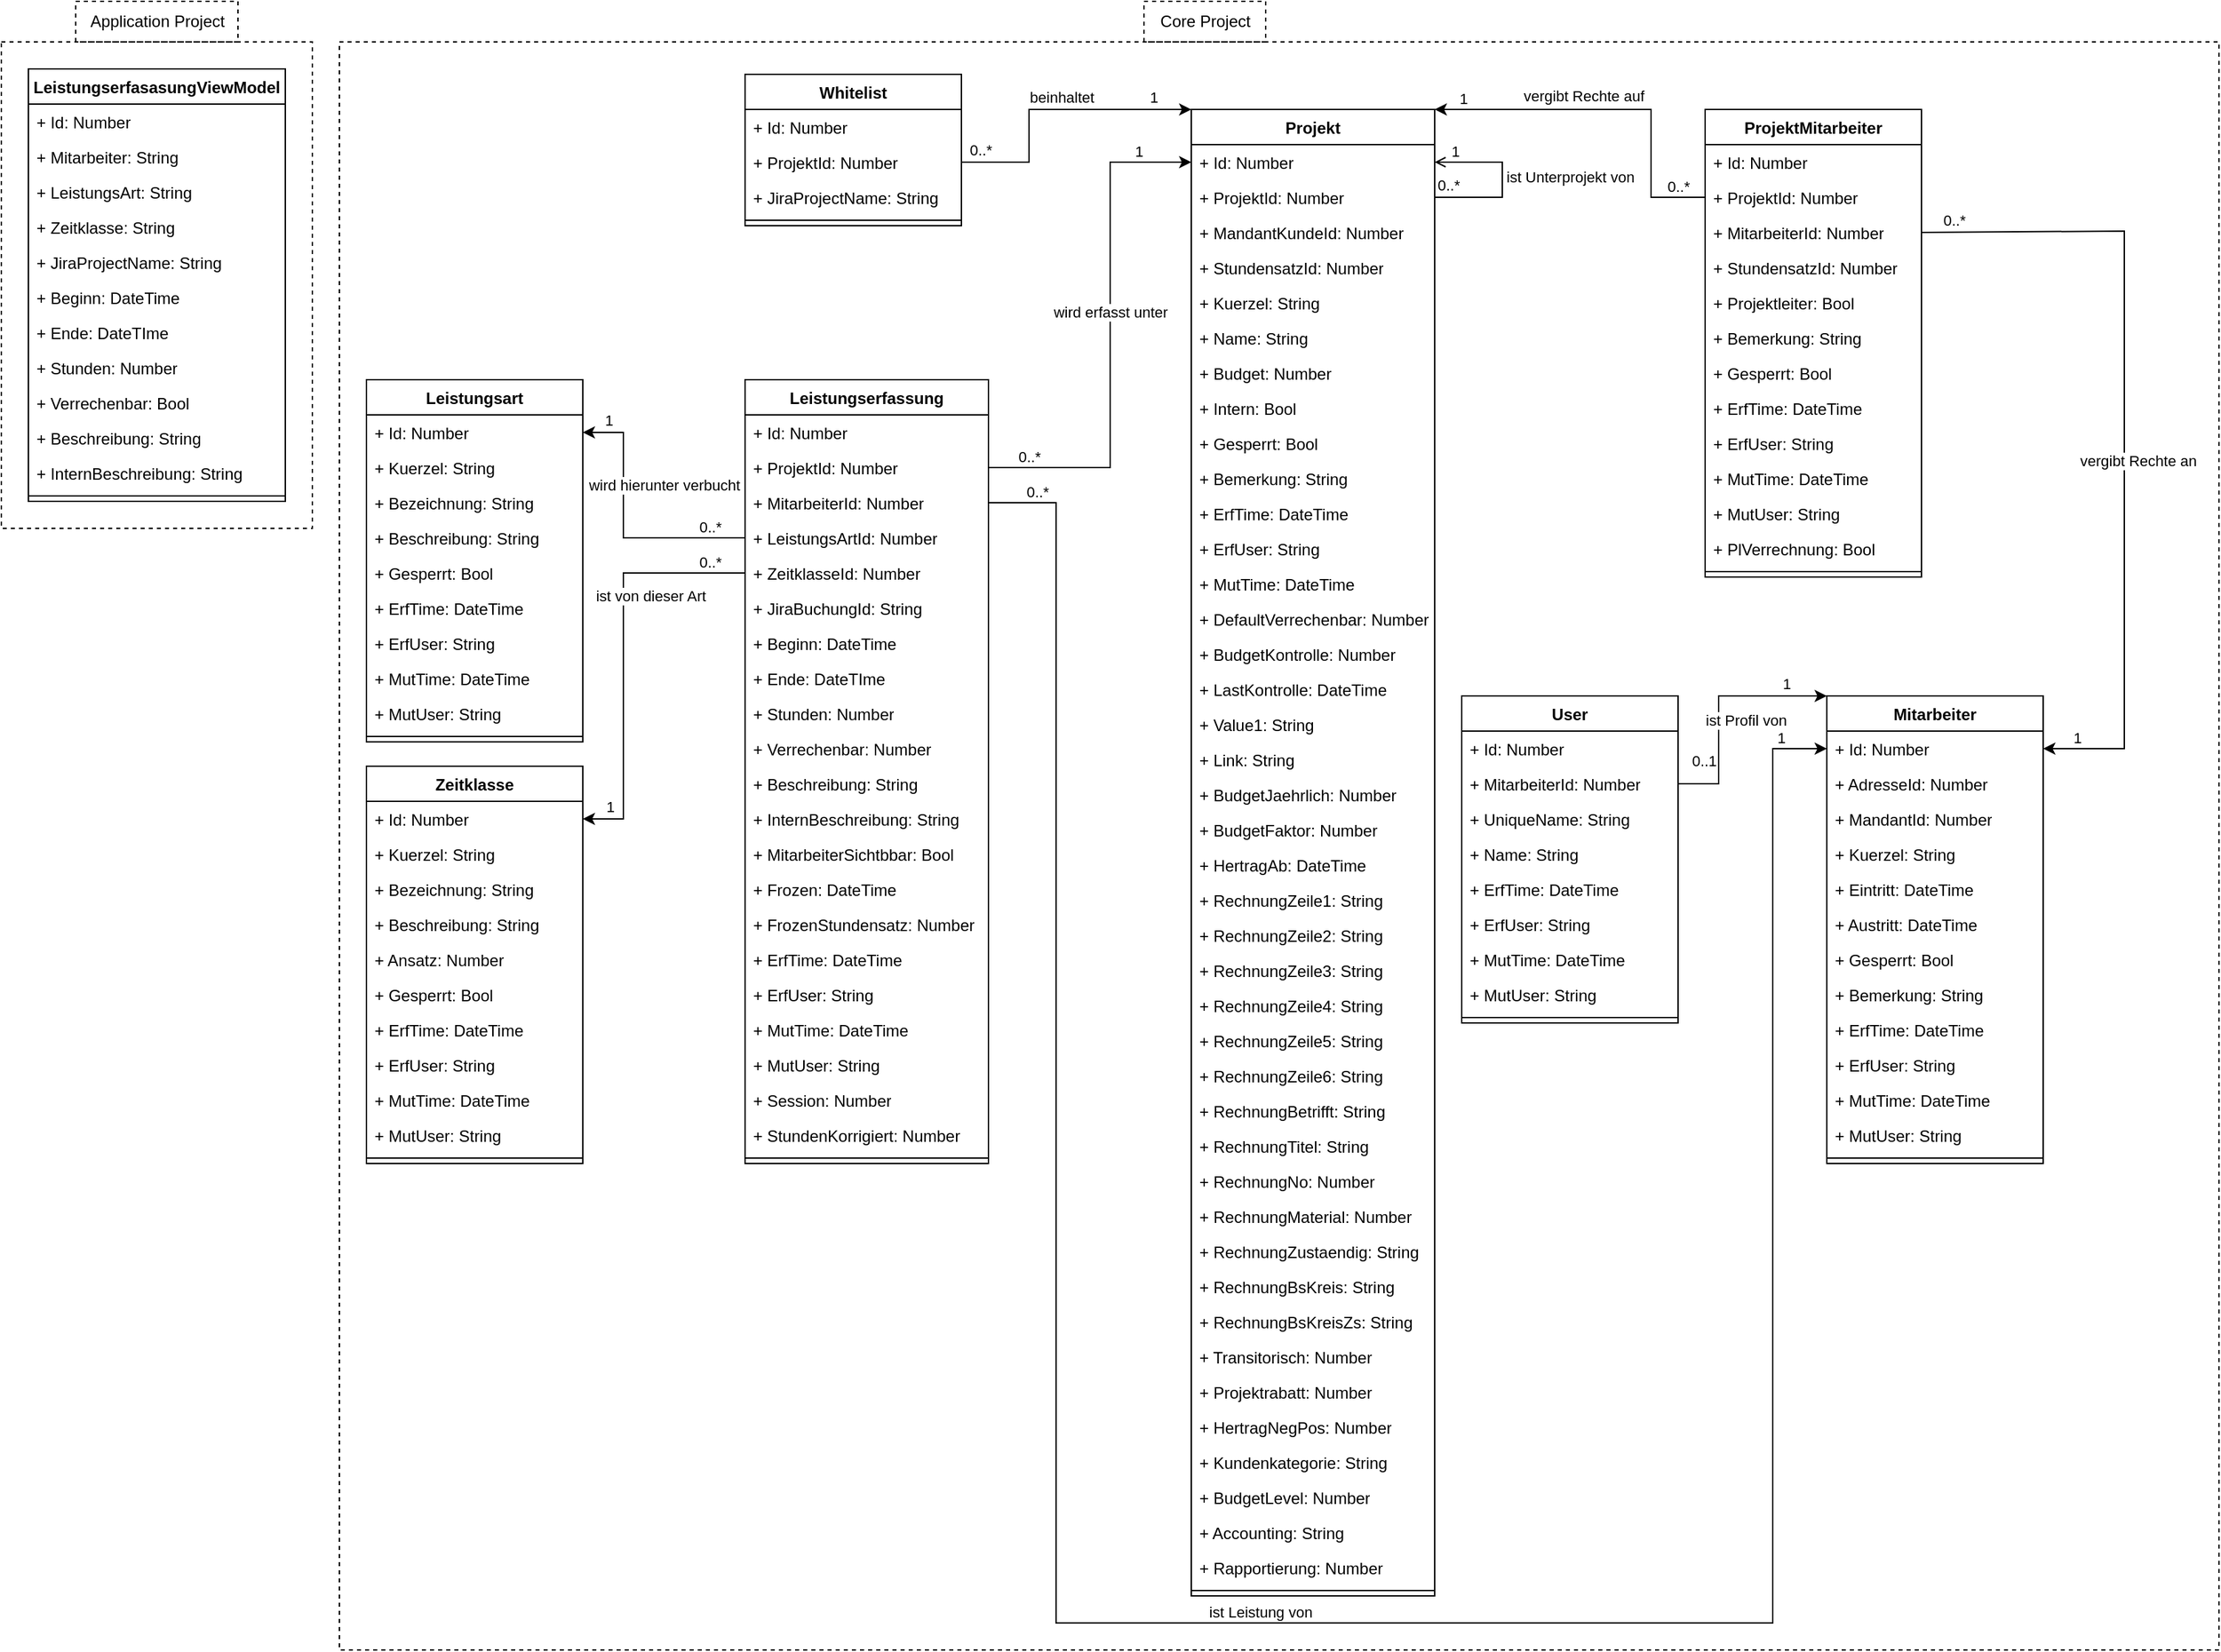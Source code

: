 <mxfile version="24.0.7" type="device">
  <diagram id="C5RBs43oDa-KdzZeNtuy" name="Page-1">
    <mxGraphModel dx="1386" dy="871" grid="0" gridSize="10" guides="1" tooltips="1" connect="1" arrows="1" fold="1" page="0" pageScale="1" pageWidth="827" pageHeight="1169" math="0" shadow="0">
      <root>
        <mxCell id="WIyWlLk6GJQsqaUBKTNV-0" />
        <mxCell id="WIyWlLk6GJQsqaUBKTNV-1" parent="WIyWlLk6GJQsqaUBKTNV-0" />
        <mxCell id="lCqTidudxP0kB6xl03Il-189" value="" style="rounded=0;whiteSpace=wrap;html=1;dashed=1;" parent="WIyWlLk6GJQsqaUBKTNV-1" vertex="1">
          <mxGeometry x="320" y="310" width="1390" height="1190" as="geometry" />
        </mxCell>
        <mxCell id="lCqTidudxP0kB6xl03Il-80" value="" style="rounded=0;whiteSpace=wrap;html=1;dashed=1;" parent="WIyWlLk6GJQsqaUBKTNV-1" vertex="1">
          <mxGeometry x="70" y="310" width="230" height="360" as="geometry" />
        </mxCell>
        <mxCell id="-b13q7yXjxp3MnhDJZ2s-6" value="LeistungserfasasungViewModel" style="swimlane;fontStyle=1;align=center;verticalAlign=top;childLayout=stackLayout;horizontal=1;startSize=26;horizontalStack=0;resizeParent=1;resizeParentMax=0;resizeLast=0;collapsible=1;marginBottom=0;whiteSpace=wrap;html=1;" parent="WIyWlLk6GJQsqaUBKTNV-1" vertex="1">
          <mxGeometry x="90" y="330" width="190" height="320" as="geometry" />
        </mxCell>
        <mxCell id="-b13q7yXjxp3MnhDJZ2s-7" value="+ Id: Number" style="text;strokeColor=none;fillColor=none;align=left;verticalAlign=top;spacingLeft=4;spacingRight=4;overflow=hidden;rotatable=0;points=[[0,0.5],[1,0.5]];portConstraint=eastwest;whiteSpace=wrap;html=1;" parent="-b13q7yXjxp3MnhDJZ2s-6" vertex="1">
          <mxGeometry y="26" width="190" height="26" as="geometry" />
        </mxCell>
        <mxCell id="-b13q7yXjxp3MnhDJZ2s-9" value="+ Mitarbeiter: String" style="text;strokeColor=none;fillColor=none;align=left;verticalAlign=top;spacingLeft=4;spacingRight=4;overflow=hidden;rotatable=0;points=[[0,0.5],[1,0.5]];portConstraint=eastwest;whiteSpace=wrap;html=1;" parent="-b13q7yXjxp3MnhDJZ2s-6" vertex="1">
          <mxGeometry y="52" width="190" height="26" as="geometry" />
        </mxCell>
        <mxCell id="-b13q7yXjxp3MnhDJZ2s-15" value="+ LeistungsArt: String" style="text;strokeColor=none;fillColor=none;align=left;verticalAlign=top;spacingLeft=4;spacingRight=4;overflow=hidden;rotatable=0;points=[[0,0.5],[1,0.5]];portConstraint=eastwest;whiteSpace=wrap;html=1;" parent="-b13q7yXjxp3MnhDJZ2s-6" vertex="1">
          <mxGeometry y="78" width="190" height="26" as="geometry" />
        </mxCell>
        <mxCell id="-b13q7yXjxp3MnhDJZ2s-14" value="+ Zeitklasse: String" style="text;strokeColor=none;fillColor=none;align=left;verticalAlign=top;spacingLeft=4;spacingRight=4;overflow=hidden;rotatable=0;points=[[0,0.5],[1,0.5]];portConstraint=eastwest;whiteSpace=wrap;html=1;" parent="-b13q7yXjxp3MnhDJZ2s-6" vertex="1">
          <mxGeometry y="104" width="190" height="26" as="geometry" />
        </mxCell>
        <mxCell id="-b13q7yXjxp3MnhDJZ2s-13" value="+ JiraProjectName: String" style="text;strokeColor=none;fillColor=none;align=left;verticalAlign=top;spacingLeft=4;spacingRight=4;overflow=hidden;rotatable=0;points=[[0,0.5],[1,0.5]];portConstraint=eastwest;whiteSpace=wrap;html=1;" parent="-b13q7yXjxp3MnhDJZ2s-6" vertex="1">
          <mxGeometry y="130" width="190" height="26" as="geometry" />
        </mxCell>
        <mxCell id="-b13q7yXjxp3MnhDJZ2s-12" value="+ Beginn: DateTime" style="text;strokeColor=none;fillColor=none;align=left;verticalAlign=top;spacingLeft=4;spacingRight=4;overflow=hidden;rotatable=0;points=[[0,0.5],[1,0.5]];portConstraint=eastwest;whiteSpace=wrap;html=1;" parent="-b13q7yXjxp3MnhDJZ2s-6" vertex="1">
          <mxGeometry y="156" width="190" height="26" as="geometry" />
        </mxCell>
        <mxCell id="-b13q7yXjxp3MnhDJZ2s-11" value="+ Ende: DateTIme" style="text;strokeColor=none;fillColor=none;align=left;verticalAlign=top;spacingLeft=4;spacingRight=4;overflow=hidden;rotatable=0;points=[[0,0.5],[1,0.5]];portConstraint=eastwest;whiteSpace=wrap;html=1;" parent="-b13q7yXjxp3MnhDJZ2s-6" vertex="1">
          <mxGeometry y="182" width="190" height="26" as="geometry" />
        </mxCell>
        <mxCell id="-b13q7yXjxp3MnhDJZ2s-21" value="+ Stunden: Number" style="text;strokeColor=none;fillColor=none;align=left;verticalAlign=top;spacingLeft=4;spacingRight=4;overflow=hidden;rotatable=0;points=[[0,0.5],[1,0.5]];portConstraint=eastwest;whiteSpace=wrap;html=1;" parent="-b13q7yXjxp3MnhDJZ2s-6" vertex="1">
          <mxGeometry y="208" width="190" height="26" as="geometry" />
        </mxCell>
        <mxCell id="-b13q7yXjxp3MnhDJZ2s-20" value="+ Verrechenbar: Bool" style="text;strokeColor=none;fillColor=none;align=left;verticalAlign=top;spacingLeft=4;spacingRight=4;overflow=hidden;rotatable=0;points=[[0,0.5],[1,0.5]];portConstraint=eastwest;whiteSpace=wrap;html=1;" parent="-b13q7yXjxp3MnhDJZ2s-6" vertex="1">
          <mxGeometry y="234" width="190" height="26" as="geometry" />
        </mxCell>
        <mxCell id="-b13q7yXjxp3MnhDJZ2s-19" value="+ Beschreibung: String" style="text;strokeColor=none;fillColor=none;align=left;verticalAlign=top;spacingLeft=4;spacingRight=4;overflow=hidden;rotatable=0;points=[[0,0.5],[1,0.5]];portConstraint=eastwest;whiteSpace=wrap;html=1;" parent="-b13q7yXjxp3MnhDJZ2s-6" vertex="1">
          <mxGeometry y="260" width="190" height="26" as="geometry" />
        </mxCell>
        <mxCell id="-b13q7yXjxp3MnhDJZ2s-18" value="+ InternBeschreibung: String" style="text;strokeColor=none;fillColor=none;align=left;verticalAlign=top;spacingLeft=4;spacingRight=4;overflow=hidden;rotatable=0;points=[[0,0.5],[1,0.5]];portConstraint=eastwest;whiteSpace=wrap;html=1;" parent="-b13q7yXjxp3MnhDJZ2s-6" vertex="1">
          <mxGeometry y="286" width="190" height="26" as="geometry" />
        </mxCell>
        <mxCell id="-b13q7yXjxp3MnhDJZ2s-10" value="" style="line;strokeWidth=1;fillColor=none;align=left;verticalAlign=middle;spacingTop=-1;spacingLeft=3;spacingRight=3;rotatable=0;labelPosition=right;points=[];portConstraint=eastwest;strokeColor=inherit;" parent="-b13q7yXjxp3MnhDJZ2s-6" vertex="1">
          <mxGeometry y="312" width="190" height="8" as="geometry" />
        </mxCell>
        <mxCell id="lCqTidudxP0kB6xl03Il-35" value="Whitelist" style="swimlane;fontStyle=1;align=center;verticalAlign=top;childLayout=stackLayout;horizontal=1;startSize=26;horizontalStack=0;resizeParent=1;resizeParentMax=0;resizeLast=0;collapsible=1;marginBottom=0;whiteSpace=wrap;html=1;" parent="WIyWlLk6GJQsqaUBKTNV-1" vertex="1">
          <mxGeometry x="620" y="334" width="160" height="112" as="geometry" />
        </mxCell>
        <mxCell id="lCqTidudxP0kB6xl03Il-36" value="+ Id: Number" style="text;strokeColor=none;fillColor=none;align=left;verticalAlign=top;spacingLeft=4;spacingRight=4;overflow=hidden;rotatable=0;points=[[0,0.5],[1,0.5]];portConstraint=eastwest;whiteSpace=wrap;html=1;" parent="lCqTidudxP0kB6xl03Il-35" vertex="1">
          <mxGeometry y="26" width="160" height="26" as="geometry" />
        </mxCell>
        <mxCell id="lCqTidudxP0kB6xl03Il-37" value="+ ProjektId: Number" style="text;strokeColor=none;fillColor=none;align=left;verticalAlign=top;spacingLeft=4;spacingRight=4;overflow=hidden;rotatable=0;points=[[0,0.5],[1,0.5]];portConstraint=eastwest;whiteSpace=wrap;html=1;" parent="lCqTidudxP0kB6xl03Il-35" vertex="1">
          <mxGeometry y="52" width="160" height="26" as="geometry" />
        </mxCell>
        <mxCell id="lCqTidudxP0kB6xl03Il-38" value="+ JiraProjectName: String" style="text;strokeColor=none;fillColor=none;align=left;verticalAlign=top;spacingLeft=4;spacingRight=4;overflow=hidden;rotatable=0;points=[[0,0.5],[1,0.5]];portConstraint=eastwest;whiteSpace=wrap;html=1;" parent="lCqTidudxP0kB6xl03Il-35" vertex="1">
          <mxGeometry y="78" width="160" height="26" as="geometry" />
        </mxCell>
        <mxCell id="lCqTidudxP0kB6xl03Il-39" value="" style="line;strokeWidth=1;fillColor=none;align=left;verticalAlign=middle;spacingTop=-1;spacingLeft=3;spacingRight=3;rotatable=0;labelPosition=right;points=[];portConstraint=eastwest;strokeColor=inherit;" parent="lCqTidudxP0kB6xl03Il-35" vertex="1">
          <mxGeometry y="104" width="160" height="8" as="geometry" />
        </mxCell>
        <mxCell id="lCqTidudxP0kB6xl03Il-40" value="Leistungserfassung" style="swimlane;fontStyle=1;align=center;verticalAlign=top;childLayout=stackLayout;horizontal=1;startSize=26;horizontalStack=0;resizeParent=1;resizeParentMax=0;resizeLast=0;collapsible=1;marginBottom=0;whiteSpace=wrap;html=1;" parent="WIyWlLk6GJQsqaUBKTNV-1" vertex="1">
          <mxGeometry x="620" y="560" width="180" height="580" as="geometry" />
        </mxCell>
        <mxCell id="lCqTidudxP0kB6xl03Il-41" value="+ Id: Number" style="text;strokeColor=none;fillColor=none;align=left;verticalAlign=top;spacingLeft=4;spacingRight=4;overflow=hidden;rotatable=0;points=[[0,0.5],[1,0.5]];portConstraint=eastwest;whiteSpace=wrap;html=1;" parent="lCqTidudxP0kB6xl03Il-40" vertex="1">
          <mxGeometry y="26" width="180" height="26" as="geometry" />
        </mxCell>
        <mxCell id="lCqTidudxP0kB6xl03Il-42" value="+ ProjektId: Number" style="text;strokeColor=none;fillColor=none;align=left;verticalAlign=top;spacingLeft=4;spacingRight=4;overflow=hidden;rotatable=0;points=[[0,0.5],[1,0.5]];portConstraint=eastwest;whiteSpace=wrap;html=1;" parent="lCqTidudxP0kB6xl03Il-40" vertex="1">
          <mxGeometry y="52" width="180" height="26" as="geometry" />
        </mxCell>
        <mxCell id="lCqTidudxP0kB6xl03Il-43" value="+ MitarbeiterId: Number" style="text;strokeColor=none;fillColor=none;align=left;verticalAlign=top;spacingLeft=4;spacingRight=4;overflow=hidden;rotatable=0;points=[[0,0.5],[1,0.5]];portConstraint=eastwest;whiteSpace=wrap;html=1;" parent="lCqTidudxP0kB6xl03Il-40" vertex="1">
          <mxGeometry y="78" width="180" height="26" as="geometry" />
        </mxCell>
        <mxCell id="lCqTidudxP0kB6xl03Il-44" value="+ LeistungsArtId: Number" style="text;strokeColor=none;fillColor=none;align=left;verticalAlign=top;spacingLeft=4;spacingRight=4;overflow=hidden;rotatable=0;points=[[0,0.5],[1,0.5]];portConstraint=eastwest;whiteSpace=wrap;html=1;" parent="lCqTidudxP0kB6xl03Il-40" vertex="1">
          <mxGeometry y="104" width="180" height="26" as="geometry" />
        </mxCell>
        <mxCell id="lCqTidudxP0kB6xl03Il-45" value="+ ZeitklasseId: Number" style="text;strokeColor=none;fillColor=none;align=left;verticalAlign=top;spacingLeft=4;spacingRight=4;overflow=hidden;rotatable=0;points=[[0,0.5],[1,0.5]];portConstraint=eastwest;whiteSpace=wrap;html=1;" parent="lCqTidudxP0kB6xl03Il-40" vertex="1">
          <mxGeometry y="130" width="180" height="26" as="geometry" />
        </mxCell>
        <mxCell id="lCqTidudxP0kB6xl03Il-46" value="+ JiraBuchungId: String" style="text;strokeColor=none;fillColor=none;align=left;verticalAlign=top;spacingLeft=4;spacingRight=4;overflow=hidden;rotatable=0;points=[[0,0.5],[1,0.5]];portConstraint=eastwest;whiteSpace=wrap;html=1;" parent="lCqTidudxP0kB6xl03Il-40" vertex="1">
          <mxGeometry y="156" width="180" height="26" as="geometry" />
        </mxCell>
        <mxCell id="lCqTidudxP0kB6xl03Il-47" value="+ Beginn: DateTime" style="text;strokeColor=none;fillColor=none;align=left;verticalAlign=top;spacingLeft=4;spacingRight=4;overflow=hidden;rotatable=0;points=[[0,0.5],[1,0.5]];portConstraint=eastwest;whiteSpace=wrap;html=1;" parent="lCqTidudxP0kB6xl03Il-40" vertex="1">
          <mxGeometry y="182" width="180" height="26" as="geometry" />
        </mxCell>
        <mxCell id="lCqTidudxP0kB6xl03Il-48" value="+ Ende: DateTIme" style="text;strokeColor=none;fillColor=none;align=left;verticalAlign=top;spacingLeft=4;spacingRight=4;overflow=hidden;rotatable=0;points=[[0,0.5],[1,0.5]];portConstraint=eastwest;whiteSpace=wrap;html=1;" parent="lCqTidudxP0kB6xl03Il-40" vertex="1">
          <mxGeometry y="208" width="180" height="26" as="geometry" />
        </mxCell>
        <mxCell id="lCqTidudxP0kB6xl03Il-49" value="+ Stunden: Number" style="text;strokeColor=none;fillColor=none;align=left;verticalAlign=top;spacingLeft=4;spacingRight=4;overflow=hidden;rotatable=0;points=[[0,0.5],[1,0.5]];portConstraint=eastwest;whiteSpace=wrap;html=1;" parent="lCqTidudxP0kB6xl03Il-40" vertex="1">
          <mxGeometry y="234" width="180" height="26" as="geometry" />
        </mxCell>
        <mxCell id="lCqTidudxP0kB6xl03Il-50" value="+ Verrechenbar: Number" style="text;strokeColor=none;fillColor=none;align=left;verticalAlign=top;spacingLeft=4;spacingRight=4;overflow=hidden;rotatable=0;points=[[0,0.5],[1,0.5]];portConstraint=eastwest;whiteSpace=wrap;html=1;" parent="lCqTidudxP0kB6xl03Il-40" vertex="1">
          <mxGeometry y="260" width="180" height="26" as="geometry" />
        </mxCell>
        <mxCell id="lCqTidudxP0kB6xl03Il-51" value="+ Beschreibung: String" style="text;strokeColor=none;fillColor=none;align=left;verticalAlign=top;spacingLeft=4;spacingRight=4;overflow=hidden;rotatable=0;points=[[0,0.5],[1,0.5]];portConstraint=eastwest;whiteSpace=wrap;html=1;" parent="lCqTidudxP0kB6xl03Il-40" vertex="1">
          <mxGeometry y="286" width="180" height="26" as="geometry" />
        </mxCell>
        <mxCell id="lCqTidudxP0kB6xl03Il-52" value="+ InternBeschreibung: String" style="text;strokeColor=none;fillColor=none;align=left;verticalAlign=top;spacingLeft=4;spacingRight=4;overflow=hidden;rotatable=0;points=[[0,0.5],[1,0.5]];portConstraint=eastwest;whiteSpace=wrap;html=1;" parent="lCqTidudxP0kB6xl03Il-40" vertex="1">
          <mxGeometry y="312" width="180" height="26" as="geometry" />
        </mxCell>
        <mxCell id="lCqTidudxP0kB6xl03Il-123" value="+ MitarbeiterSichtbbar: Bool" style="text;strokeColor=none;fillColor=none;align=left;verticalAlign=top;spacingLeft=4;spacingRight=4;overflow=hidden;rotatable=0;points=[[0,0.5],[1,0.5]];portConstraint=eastwest;whiteSpace=wrap;html=1;" parent="lCqTidudxP0kB6xl03Il-40" vertex="1">
          <mxGeometry y="338" width="180" height="26" as="geometry" />
        </mxCell>
        <mxCell id="lCqTidudxP0kB6xl03Il-122" value="+ Frozen: DateTime" style="text;strokeColor=none;fillColor=none;align=left;verticalAlign=top;spacingLeft=4;spacingRight=4;overflow=hidden;rotatable=0;points=[[0,0.5],[1,0.5]];portConstraint=eastwest;whiteSpace=wrap;html=1;" parent="lCqTidudxP0kB6xl03Il-40" vertex="1">
          <mxGeometry y="364" width="180" height="26" as="geometry" />
        </mxCell>
        <mxCell id="lCqTidudxP0kB6xl03Il-121" value="+ FrozenStundensatz: Number" style="text;strokeColor=none;fillColor=none;align=left;verticalAlign=top;spacingLeft=4;spacingRight=4;overflow=hidden;rotatable=0;points=[[0,0.5],[1,0.5]];portConstraint=eastwest;whiteSpace=wrap;html=1;" parent="lCqTidudxP0kB6xl03Il-40" vertex="1">
          <mxGeometry y="390" width="180" height="26" as="geometry" />
        </mxCell>
        <mxCell id="lCqTidudxP0kB6xl03Il-124" value="+ ErfTime: DateTime" style="text;strokeColor=none;fillColor=none;align=left;verticalAlign=top;spacingLeft=4;spacingRight=4;overflow=hidden;rotatable=0;points=[[0,0.5],[1,0.5]];portConstraint=eastwest;whiteSpace=wrap;html=1;" parent="lCqTidudxP0kB6xl03Il-40" vertex="1">
          <mxGeometry y="416" width="180" height="26" as="geometry" />
        </mxCell>
        <mxCell id="lCqTidudxP0kB6xl03Il-125" value="+ ErfUser: String" style="text;strokeColor=none;fillColor=none;align=left;verticalAlign=top;spacingLeft=4;spacingRight=4;overflow=hidden;rotatable=0;points=[[0,0.5],[1,0.5]];portConstraint=eastwest;whiteSpace=wrap;html=1;" parent="lCqTidudxP0kB6xl03Il-40" vertex="1">
          <mxGeometry y="442" width="180" height="26" as="geometry" />
        </mxCell>
        <mxCell id="lCqTidudxP0kB6xl03Il-126" value="+ MutTime: DateTime" style="text;strokeColor=none;fillColor=none;align=left;verticalAlign=top;spacingLeft=4;spacingRight=4;overflow=hidden;rotatable=0;points=[[0,0.5],[1,0.5]];portConstraint=eastwest;whiteSpace=wrap;html=1;" parent="lCqTidudxP0kB6xl03Il-40" vertex="1">
          <mxGeometry y="468" width="180" height="26" as="geometry" />
        </mxCell>
        <mxCell id="lCqTidudxP0kB6xl03Il-127" value="+ MutUser: String" style="text;strokeColor=none;fillColor=none;align=left;verticalAlign=top;spacingLeft=4;spacingRight=4;overflow=hidden;rotatable=0;points=[[0,0.5],[1,0.5]];portConstraint=eastwest;whiteSpace=wrap;html=1;" parent="lCqTidudxP0kB6xl03Il-40" vertex="1">
          <mxGeometry y="494" width="180" height="26" as="geometry" />
        </mxCell>
        <mxCell id="lCqTidudxP0kB6xl03Il-116" value="+ Session: Number" style="text;strokeColor=none;fillColor=none;align=left;verticalAlign=top;spacingLeft=4;spacingRight=4;overflow=hidden;rotatable=0;points=[[0,0.5],[1,0.5]];portConstraint=eastwest;whiteSpace=wrap;html=1;" parent="lCqTidudxP0kB6xl03Il-40" vertex="1">
          <mxGeometry y="520" width="180" height="26" as="geometry" />
        </mxCell>
        <mxCell id="lCqTidudxP0kB6xl03Il-128" value="+ StundenKorrigiert: Number" style="text;strokeColor=none;fillColor=none;align=left;verticalAlign=top;spacingLeft=4;spacingRight=4;overflow=hidden;rotatable=0;points=[[0,0.5],[1,0.5]];portConstraint=eastwest;whiteSpace=wrap;html=1;" parent="lCqTidudxP0kB6xl03Il-40" vertex="1">
          <mxGeometry y="546" width="180" height="26" as="geometry" />
        </mxCell>
        <mxCell id="lCqTidudxP0kB6xl03Il-53" value="" style="line;strokeWidth=1;fillColor=none;align=left;verticalAlign=middle;spacingTop=-1;spacingLeft=3;spacingRight=3;rotatable=0;labelPosition=right;points=[];portConstraint=eastwest;strokeColor=inherit;" parent="lCqTidudxP0kB6xl03Il-40" vertex="1">
          <mxGeometry y="572" width="180" height="8" as="geometry" />
        </mxCell>
        <mxCell id="lCqTidudxP0kB6xl03Il-54" value="Projekt" style="swimlane;fontStyle=1;align=center;verticalAlign=top;childLayout=stackLayout;horizontal=1;startSize=26;horizontalStack=0;resizeParent=1;resizeParentMax=0;resizeLast=0;collapsible=1;marginBottom=0;whiteSpace=wrap;html=1;" parent="WIyWlLk6GJQsqaUBKTNV-1" vertex="1">
          <mxGeometry x="950" y="360" width="180" height="1100" as="geometry" />
        </mxCell>
        <mxCell id="lCqTidudxP0kB6xl03Il-55" value="+ Id: Number" style="text;strokeColor=none;fillColor=none;align=left;verticalAlign=top;spacingLeft=4;spacingRight=4;overflow=hidden;rotatable=0;points=[[0,0.5],[1,0.5]];portConstraint=eastwest;whiteSpace=wrap;html=1;" parent="lCqTidudxP0kB6xl03Il-54" vertex="1">
          <mxGeometry y="26" width="180" height="26" as="geometry" />
        </mxCell>
        <mxCell id="lCqTidudxP0kB6xl03Il-144" value="+ ProjektId: Number" style="text;strokeColor=none;fillColor=none;align=left;verticalAlign=top;spacingLeft=4;spacingRight=4;overflow=hidden;rotatable=0;points=[[0,0.5],[1,0.5]];portConstraint=eastwest;whiteSpace=wrap;html=1;" parent="lCqTidudxP0kB6xl03Il-54" vertex="1">
          <mxGeometry y="52" width="180" height="26" as="geometry" />
        </mxCell>
        <mxCell id="lCqTidudxP0kB6xl03Il-150" value="+ MandantKundeId: Number" style="text;strokeColor=none;fillColor=none;align=left;verticalAlign=top;spacingLeft=4;spacingRight=4;overflow=hidden;rotatable=0;points=[[0,0.5],[1,0.5]];portConstraint=eastwest;whiteSpace=wrap;html=1;" parent="lCqTidudxP0kB6xl03Il-54" vertex="1">
          <mxGeometry y="78" width="180" height="26" as="geometry" />
        </mxCell>
        <mxCell id="lCqTidudxP0kB6xl03Il-149" value="+ StundensatzId: Number" style="text;strokeColor=none;fillColor=none;align=left;verticalAlign=top;spacingLeft=4;spacingRight=4;overflow=hidden;rotatable=0;points=[[0,0.5],[1,0.5]];portConstraint=eastwest;whiteSpace=wrap;html=1;" parent="lCqTidudxP0kB6xl03Il-54" vertex="1">
          <mxGeometry y="104" width="180" height="26" as="geometry" />
        </mxCell>
        <mxCell id="lCqTidudxP0kB6xl03Il-148" value="+ Kuerzel: String" style="text;strokeColor=none;fillColor=none;align=left;verticalAlign=top;spacingLeft=4;spacingRight=4;overflow=hidden;rotatable=0;points=[[0,0.5],[1,0.5]];portConstraint=eastwest;whiteSpace=wrap;html=1;" parent="lCqTidudxP0kB6xl03Il-54" vertex="1">
          <mxGeometry y="130" width="180" height="26" as="geometry" />
        </mxCell>
        <mxCell id="lCqTidudxP0kB6xl03Il-147" value="+ Name: String" style="text;strokeColor=none;fillColor=none;align=left;verticalAlign=top;spacingLeft=4;spacingRight=4;overflow=hidden;rotatable=0;points=[[0,0.5],[1,0.5]];portConstraint=eastwest;whiteSpace=wrap;html=1;" parent="lCqTidudxP0kB6xl03Il-54" vertex="1">
          <mxGeometry y="156" width="180" height="26" as="geometry" />
        </mxCell>
        <mxCell id="lCqTidudxP0kB6xl03Il-146" value="+ Budget: Number" style="text;strokeColor=none;fillColor=none;align=left;verticalAlign=top;spacingLeft=4;spacingRight=4;overflow=hidden;rotatable=0;points=[[0,0.5],[1,0.5]];portConstraint=eastwest;whiteSpace=wrap;html=1;" parent="lCqTidudxP0kB6xl03Il-54" vertex="1">
          <mxGeometry y="182" width="180" height="26" as="geometry" />
        </mxCell>
        <mxCell id="lCqTidudxP0kB6xl03Il-145" value="+ Intern: Bool" style="text;strokeColor=none;fillColor=none;align=left;verticalAlign=top;spacingLeft=4;spacingRight=4;overflow=hidden;rotatable=0;points=[[0,0.5],[1,0.5]];portConstraint=eastwest;whiteSpace=wrap;html=1;" parent="lCqTidudxP0kB6xl03Il-54" vertex="1">
          <mxGeometry y="208" width="180" height="26" as="geometry" />
        </mxCell>
        <mxCell id="lCqTidudxP0kB6xl03Il-143" value="+ Gesperrt: Bool" style="text;strokeColor=none;fillColor=none;align=left;verticalAlign=top;spacingLeft=4;spacingRight=4;overflow=hidden;rotatable=0;points=[[0,0.5],[1,0.5]];portConstraint=eastwest;whiteSpace=wrap;html=1;" parent="lCqTidudxP0kB6xl03Il-54" vertex="1">
          <mxGeometry y="234" width="180" height="26" as="geometry" />
        </mxCell>
        <mxCell id="lCqTidudxP0kB6xl03Il-142" value="+ Bemerkung: String" style="text;strokeColor=none;fillColor=none;align=left;verticalAlign=top;spacingLeft=4;spacingRight=4;overflow=hidden;rotatable=0;points=[[0,0.5],[1,0.5]];portConstraint=eastwest;whiteSpace=wrap;html=1;" parent="lCqTidudxP0kB6xl03Il-54" vertex="1">
          <mxGeometry y="260" width="180" height="26" as="geometry" />
        </mxCell>
        <mxCell id="lCqTidudxP0kB6xl03Il-138" value="+ ErfTime: DateTime" style="text;strokeColor=none;fillColor=none;align=left;verticalAlign=top;spacingLeft=4;spacingRight=4;overflow=hidden;rotatable=0;points=[[0,0.5],[1,0.5]];portConstraint=eastwest;whiteSpace=wrap;html=1;" parent="lCqTidudxP0kB6xl03Il-54" vertex="1">
          <mxGeometry y="286" width="180" height="26" as="geometry" />
        </mxCell>
        <mxCell id="lCqTidudxP0kB6xl03Il-139" value="+ ErfUser: String" style="text;strokeColor=none;fillColor=none;align=left;verticalAlign=top;spacingLeft=4;spacingRight=4;overflow=hidden;rotatable=0;points=[[0,0.5],[1,0.5]];portConstraint=eastwest;whiteSpace=wrap;html=1;" parent="lCqTidudxP0kB6xl03Il-54" vertex="1">
          <mxGeometry y="312" width="180" height="26" as="geometry" />
        </mxCell>
        <mxCell id="lCqTidudxP0kB6xl03Il-140" value="+ MutTime: DateTime" style="text;strokeColor=none;fillColor=none;align=left;verticalAlign=top;spacingLeft=4;spacingRight=4;overflow=hidden;rotatable=0;points=[[0,0.5],[1,0.5]];portConstraint=eastwest;whiteSpace=wrap;html=1;" parent="lCqTidudxP0kB6xl03Il-54" vertex="1">
          <mxGeometry y="338" width="180" height="26" as="geometry" />
        </mxCell>
        <mxCell id="MjvXe7D-grrWW0o2B0uO-11" value="+ DefaultVerrechenbar: Number" style="text;strokeColor=none;fillColor=none;align=left;verticalAlign=top;spacingLeft=4;spacingRight=4;overflow=hidden;rotatable=0;points=[[0,0.5],[1,0.5]];portConstraint=eastwest;whiteSpace=wrap;html=1;" parent="lCqTidudxP0kB6xl03Il-54" vertex="1">
          <mxGeometry y="364" width="180" height="26" as="geometry" />
        </mxCell>
        <mxCell id="MjvXe7D-grrWW0o2B0uO-10" value="+ BudgetKontrolle: Number" style="text;strokeColor=none;fillColor=none;align=left;verticalAlign=top;spacingLeft=4;spacingRight=4;overflow=hidden;rotatable=0;points=[[0,0.5],[1,0.5]];portConstraint=eastwest;whiteSpace=wrap;html=1;" parent="lCqTidudxP0kB6xl03Il-54" vertex="1">
          <mxGeometry y="390" width="180" height="26" as="geometry" />
        </mxCell>
        <mxCell id="MjvXe7D-grrWW0o2B0uO-9" value="+ LastKontrolle: DateTime" style="text;strokeColor=none;fillColor=none;align=left;verticalAlign=top;spacingLeft=4;spacingRight=4;overflow=hidden;rotatable=0;points=[[0,0.5],[1,0.5]];portConstraint=eastwest;whiteSpace=wrap;html=1;" parent="lCqTidudxP0kB6xl03Il-54" vertex="1">
          <mxGeometry y="416" width="180" height="26" as="geometry" />
        </mxCell>
        <mxCell id="MjvXe7D-grrWW0o2B0uO-8" value="+ Value1: String" style="text;strokeColor=none;fillColor=none;align=left;verticalAlign=top;spacingLeft=4;spacingRight=4;overflow=hidden;rotatable=0;points=[[0,0.5],[1,0.5]];portConstraint=eastwest;whiteSpace=wrap;html=1;" parent="lCqTidudxP0kB6xl03Il-54" vertex="1">
          <mxGeometry y="442" width="180" height="26" as="geometry" />
        </mxCell>
        <mxCell id="MjvXe7D-grrWW0o2B0uO-7" value="+ Link: String" style="text;strokeColor=none;fillColor=none;align=left;verticalAlign=top;spacingLeft=4;spacingRight=4;overflow=hidden;rotatable=0;points=[[0,0.5],[1,0.5]];portConstraint=eastwest;whiteSpace=wrap;html=1;" parent="lCqTidudxP0kB6xl03Il-54" vertex="1">
          <mxGeometry y="468" width="180" height="26" as="geometry" />
        </mxCell>
        <mxCell id="MjvXe7D-grrWW0o2B0uO-6" value="+ BudgetJaehrlich: Number" style="text;strokeColor=none;fillColor=none;align=left;verticalAlign=top;spacingLeft=4;spacingRight=4;overflow=hidden;rotatable=0;points=[[0,0.5],[1,0.5]];portConstraint=eastwest;whiteSpace=wrap;html=1;" parent="lCqTidudxP0kB6xl03Il-54" vertex="1">
          <mxGeometry y="494" width="180" height="26" as="geometry" />
        </mxCell>
        <mxCell id="MjvXe7D-grrWW0o2B0uO-5" value="+ BudgetFaktor: Number" style="text;strokeColor=none;fillColor=none;align=left;verticalAlign=top;spacingLeft=4;spacingRight=4;overflow=hidden;rotatable=0;points=[[0,0.5],[1,0.5]];portConstraint=eastwest;whiteSpace=wrap;html=1;" parent="lCqTidudxP0kB6xl03Il-54" vertex="1">
          <mxGeometry y="520" width="180" height="26" as="geometry" />
        </mxCell>
        <mxCell id="MjvXe7D-grrWW0o2B0uO-3" value="+ HertragAb: DateTime" style="text;strokeColor=none;fillColor=none;align=left;verticalAlign=top;spacingLeft=4;spacingRight=4;overflow=hidden;rotatable=0;points=[[0,0.5],[1,0.5]];portConstraint=eastwest;whiteSpace=wrap;html=1;" parent="lCqTidudxP0kB6xl03Il-54" vertex="1">
          <mxGeometry y="546" width="180" height="26" as="geometry" />
        </mxCell>
        <mxCell id="MjvXe7D-grrWW0o2B0uO-2" value="+ RechnungZeile1: String" style="text;strokeColor=none;fillColor=none;align=left;verticalAlign=top;spacingLeft=4;spacingRight=4;overflow=hidden;rotatable=0;points=[[0,0.5],[1,0.5]];portConstraint=eastwest;whiteSpace=wrap;html=1;" parent="lCqTidudxP0kB6xl03Il-54" vertex="1">
          <mxGeometry y="572" width="180" height="26" as="geometry" />
        </mxCell>
        <mxCell id="MjvXe7D-grrWW0o2B0uO-1" value="+ RechnungZeile2: String" style="text;strokeColor=none;fillColor=none;align=left;verticalAlign=top;spacingLeft=4;spacingRight=4;overflow=hidden;rotatable=0;points=[[0,0.5],[1,0.5]];portConstraint=eastwest;whiteSpace=wrap;html=1;" parent="lCqTidudxP0kB6xl03Il-54" vertex="1">
          <mxGeometry y="598" width="180" height="26" as="geometry" />
        </mxCell>
        <mxCell id="MjvXe7D-grrWW0o2B0uO-19" value="+ RechnungZeile3: String" style="text;strokeColor=none;fillColor=none;align=left;verticalAlign=top;spacingLeft=4;spacingRight=4;overflow=hidden;rotatable=0;points=[[0,0.5],[1,0.5]];portConstraint=eastwest;whiteSpace=wrap;html=1;" parent="lCqTidudxP0kB6xl03Il-54" vertex="1">
          <mxGeometry y="624" width="180" height="26" as="geometry" />
        </mxCell>
        <mxCell id="MjvXe7D-grrWW0o2B0uO-18" value="+ RechnungZeile4: String" style="text;strokeColor=none;fillColor=none;align=left;verticalAlign=top;spacingLeft=4;spacingRight=4;overflow=hidden;rotatable=0;points=[[0,0.5],[1,0.5]];portConstraint=eastwest;whiteSpace=wrap;html=1;" parent="lCqTidudxP0kB6xl03Il-54" vertex="1">
          <mxGeometry y="650" width="180" height="26" as="geometry" />
        </mxCell>
        <mxCell id="MjvXe7D-grrWW0o2B0uO-17" value="+ RechnungZeile5: String" style="text;strokeColor=none;fillColor=none;align=left;verticalAlign=top;spacingLeft=4;spacingRight=4;overflow=hidden;rotatable=0;points=[[0,0.5],[1,0.5]];portConstraint=eastwest;whiteSpace=wrap;html=1;" parent="lCqTidudxP0kB6xl03Il-54" vertex="1">
          <mxGeometry y="676" width="180" height="26" as="geometry" />
        </mxCell>
        <mxCell id="MjvXe7D-grrWW0o2B0uO-16" value="+ RechnungZeile6: String" style="text;strokeColor=none;fillColor=none;align=left;verticalAlign=top;spacingLeft=4;spacingRight=4;overflow=hidden;rotatable=0;points=[[0,0.5],[1,0.5]];portConstraint=eastwest;whiteSpace=wrap;html=1;" parent="lCqTidudxP0kB6xl03Il-54" vertex="1">
          <mxGeometry y="702" width="180" height="26" as="geometry" />
        </mxCell>
        <mxCell id="MjvXe7D-grrWW0o2B0uO-15" value="+ RechnungBetrifft: String" style="text;strokeColor=none;fillColor=none;align=left;verticalAlign=top;spacingLeft=4;spacingRight=4;overflow=hidden;rotatable=0;points=[[0,0.5],[1,0.5]];portConstraint=eastwest;whiteSpace=wrap;html=1;" parent="lCqTidudxP0kB6xl03Il-54" vertex="1">
          <mxGeometry y="728" width="180" height="26" as="geometry" />
        </mxCell>
        <mxCell id="MjvXe7D-grrWW0o2B0uO-14" value="+ RechnungTitel: String" style="text;strokeColor=none;fillColor=none;align=left;verticalAlign=top;spacingLeft=4;spacingRight=4;overflow=hidden;rotatable=0;points=[[0,0.5],[1,0.5]];portConstraint=eastwest;whiteSpace=wrap;html=1;" parent="lCqTidudxP0kB6xl03Il-54" vertex="1">
          <mxGeometry y="754" width="180" height="26" as="geometry" />
        </mxCell>
        <mxCell id="MjvXe7D-grrWW0o2B0uO-13" value="+ RechnungNo: Number" style="text;strokeColor=none;fillColor=none;align=left;verticalAlign=top;spacingLeft=4;spacingRight=4;overflow=hidden;rotatable=0;points=[[0,0.5],[1,0.5]];portConstraint=eastwest;whiteSpace=wrap;html=1;" parent="lCqTidudxP0kB6xl03Il-54" vertex="1">
          <mxGeometry y="780" width="180" height="26" as="geometry" />
        </mxCell>
        <mxCell id="MjvXe7D-grrWW0o2B0uO-12" value="+ RechnungMaterial: Number" style="text;strokeColor=none;fillColor=none;align=left;verticalAlign=top;spacingLeft=4;spacingRight=4;overflow=hidden;rotatable=0;points=[[0,0.5],[1,0.5]];portConstraint=eastwest;whiteSpace=wrap;html=1;" parent="lCqTidudxP0kB6xl03Il-54" vertex="1">
          <mxGeometry y="806" width="180" height="26" as="geometry" />
        </mxCell>
        <mxCell id="MjvXe7D-grrWW0o2B0uO-0" value="+ RechnungZustaendig: String" style="text;strokeColor=none;fillColor=none;align=left;verticalAlign=top;spacingLeft=4;spacingRight=4;overflow=hidden;rotatable=0;points=[[0,0.5],[1,0.5]];portConstraint=eastwest;whiteSpace=wrap;html=1;" parent="lCqTidudxP0kB6xl03Il-54" vertex="1">
          <mxGeometry y="832" width="180" height="26" as="geometry" />
        </mxCell>
        <mxCell id="MjvXe7D-grrWW0o2B0uO-23" value="+ RechnungBsKreis: String" style="text;strokeColor=none;fillColor=none;align=left;verticalAlign=top;spacingLeft=4;spacingRight=4;overflow=hidden;rotatable=0;points=[[0,0.5],[1,0.5]];portConstraint=eastwest;whiteSpace=wrap;html=1;" parent="lCqTidudxP0kB6xl03Il-54" vertex="1">
          <mxGeometry y="858" width="180" height="26" as="geometry" />
        </mxCell>
        <mxCell id="MjvXe7D-grrWW0o2B0uO-22" value="+ RechnungBsKreisZs: String" style="text;strokeColor=none;fillColor=none;align=left;verticalAlign=top;spacingLeft=4;spacingRight=4;overflow=hidden;rotatable=0;points=[[0,0.5],[1,0.5]];portConstraint=eastwest;whiteSpace=wrap;html=1;" parent="lCqTidudxP0kB6xl03Il-54" vertex="1">
          <mxGeometry y="884" width="180" height="26" as="geometry" />
        </mxCell>
        <mxCell id="MjvXe7D-grrWW0o2B0uO-21" value="+ Transitorisch: Number" style="text;strokeColor=none;fillColor=none;align=left;verticalAlign=top;spacingLeft=4;spacingRight=4;overflow=hidden;rotatable=0;points=[[0,0.5],[1,0.5]];portConstraint=eastwest;whiteSpace=wrap;html=1;" parent="lCqTidudxP0kB6xl03Il-54" vertex="1">
          <mxGeometry y="910" width="180" height="26" as="geometry" />
        </mxCell>
        <mxCell id="MjvXe7D-grrWW0o2B0uO-20" value="+ Projektrabatt: Number" style="text;strokeColor=none;fillColor=none;align=left;verticalAlign=top;spacingLeft=4;spacingRight=4;overflow=hidden;rotatable=0;points=[[0,0.5],[1,0.5]];portConstraint=eastwest;whiteSpace=wrap;html=1;" parent="lCqTidudxP0kB6xl03Il-54" vertex="1">
          <mxGeometry y="936" width="180" height="26" as="geometry" />
        </mxCell>
        <mxCell id="MjvXe7D-grrWW0o2B0uO-28" value="+ HertragNegPos: Number" style="text;strokeColor=none;fillColor=none;align=left;verticalAlign=top;spacingLeft=4;spacingRight=4;overflow=hidden;rotatable=0;points=[[0,0.5],[1,0.5]];portConstraint=eastwest;whiteSpace=wrap;html=1;" parent="lCqTidudxP0kB6xl03Il-54" vertex="1">
          <mxGeometry y="962" width="180" height="26" as="geometry" />
        </mxCell>
        <mxCell id="MjvXe7D-grrWW0o2B0uO-27" value="+ Kundenkategorie: String" style="text;strokeColor=none;fillColor=none;align=left;verticalAlign=top;spacingLeft=4;spacingRight=4;overflow=hidden;rotatable=0;points=[[0,0.5],[1,0.5]];portConstraint=eastwest;whiteSpace=wrap;html=1;" parent="lCqTidudxP0kB6xl03Il-54" vertex="1">
          <mxGeometry y="988" width="180" height="26" as="geometry" />
        </mxCell>
        <mxCell id="MjvXe7D-grrWW0o2B0uO-26" value="+ BudgetLevel: Number" style="text;strokeColor=none;fillColor=none;align=left;verticalAlign=top;spacingLeft=4;spacingRight=4;overflow=hidden;rotatable=0;points=[[0,0.5],[1,0.5]];portConstraint=eastwest;whiteSpace=wrap;html=1;" parent="lCqTidudxP0kB6xl03Il-54" vertex="1">
          <mxGeometry y="1014" width="180" height="26" as="geometry" />
        </mxCell>
        <mxCell id="MjvXe7D-grrWW0o2B0uO-25" value="+ Accounting: String" style="text;strokeColor=none;fillColor=none;align=left;verticalAlign=top;spacingLeft=4;spacingRight=4;overflow=hidden;rotatable=0;points=[[0,0.5],[1,0.5]];portConstraint=eastwest;whiteSpace=wrap;html=1;" parent="lCqTidudxP0kB6xl03Il-54" vertex="1">
          <mxGeometry y="1040" width="180" height="26" as="geometry" />
        </mxCell>
        <mxCell id="MjvXe7D-grrWW0o2B0uO-24" value="+ Rapportierung: Number" style="text;strokeColor=none;fillColor=none;align=left;verticalAlign=top;spacingLeft=4;spacingRight=4;overflow=hidden;rotatable=0;points=[[0,0.5],[1,0.5]];portConstraint=eastwest;whiteSpace=wrap;html=1;" parent="lCqTidudxP0kB6xl03Il-54" vertex="1">
          <mxGeometry y="1066" width="180" height="26" as="geometry" />
        </mxCell>
        <mxCell id="lCqTidudxP0kB6xl03Il-56" value="" style="line;strokeWidth=1;fillColor=none;align=left;verticalAlign=middle;spacingTop=-1;spacingLeft=3;spacingRight=3;rotatable=0;labelPosition=right;points=[];portConstraint=eastwest;strokeColor=inherit;" parent="lCqTidudxP0kB6xl03Il-54" vertex="1">
          <mxGeometry y="1092" width="180" height="8" as="geometry" />
        </mxCell>
        <mxCell id="lCqTidudxP0kB6xl03Il-151" value="" style="endArrow=open;html=1;rounded=0;exitX=1;exitY=0.5;exitDx=0;exitDy=0;entryX=1;entryY=0.5;entryDx=0;entryDy=0;endFill=0;" parent="lCqTidudxP0kB6xl03Il-54" source="lCqTidudxP0kB6xl03Il-144" target="lCqTidudxP0kB6xl03Il-55" edge="1">
          <mxGeometry width="50" height="50" relative="1" as="geometry">
            <mxPoint x="200" y="-47" as="sourcePoint" />
            <mxPoint x="250" y="-97" as="targetPoint" />
            <Array as="points">
              <mxPoint x="230" y="65" />
              <mxPoint x="230" y="39" />
            </Array>
          </mxGeometry>
        </mxCell>
        <mxCell id="lCqTidudxP0kB6xl03Il-152" value="0..*" style="edgeLabel;html=1;align=center;verticalAlign=middle;resizable=0;points=[];" parent="lCqTidudxP0kB6xl03Il-151" vertex="1" connectable="0">
          <mxGeometry x="-0.894" relative="1" as="geometry">
            <mxPoint x="3" y="-9" as="offset" />
          </mxGeometry>
        </mxCell>
        <mxCell id="lCqTidudxP0kB6xl03Il-153" value="1" style="edgeLabel;html=1;align=center;verticalAlign=middle;resizable=0;points=[];" parent="lCqTidudxP0kB6xl03Il-151" vertex="1" connectable="0">
          <mxGeometry x="0.709" relative="1" as="geometry">
            <mxPoint x="-4" y="-8" as="offset" />
          </mxGeometry>
        </mxCell>
        <mxCell id="lCqTidudxP0kB6xl03Il-154" value="ist Unterprojekt von" style="edgeLabel;html=1;align=center;verticalAlign=middle;resizable=0;points=[];" parent="lCqTidudxP0kB6xl03Il-151" vertex="1" connectable="0">
          <mxGeometry x="0.029" y="-1" relative="1" as="geometry">
            <mxPoint x="49" as="offset" />
          </mxGeometry>
        </mxCell>
        <mxCell id="lCqTidudxP0kB6xl03Il-57" value="ProjektMitarbeiter" style="swimlane;fontStyle=1;align=center;verticalAlign=top;childLayout=stackLayout;horizontal=1;startSize=26;horizontalStack=0;resizeParent=1;resizeParentMax=0;resizeLast=0;collapsible=1;marginBottom=0;whiteSpace=wrap;html=1;" parent="WIyWlLk6GJQsqaUBKTNV-1" vertex="1">
          <mxGeometry x="1330" y="360" width="160" height="346" as="geometry" />
        </mxCell>
        <mxCell id="lCqTidudxP0kB6xl03Il-58" value="+ Id: Number" style="text;strokeColor=none;fillColor=none;align=left;verticalAlign=top;spacingLeft=4;spacingRight=4;overflow=hidden;rotatable=0;points=[[0,0.5],[1,0.5]];portConstraint=eastwest;whiteSpace=wrap;html=1;" parent="lCqTidudxP0kB6xl03Il-57" vertex="1">
          <mxGeometry y="26" width="160" height="26" as="geometry" />
        </mxCell>
        <mxCell id="lCqTidudxP0kB6xl03Il-59" value="+ ProjektId: Number" style="text;strokeColor=none;fillColor=none;align=left;verticalAlign=top;spacingLeft=4;spacingRight=4;overflow=hidden;rotatable=0;points=[[0,0.5],[1,0.5]];portConstraint=eastwest;whiteSpace=wrap;html=1;" parent="lCqTidudxP0kB6xl03Il-57" vertex="1">
          <mxGeometry y="52" width="160" height="26" as="geometry" />
        </mxCell>
        <mxCell id="lCqTidudxP0kB6xl03Il-60" value="+ MitarbeiterId: Number" style="text;strokeColor=none;fillColor=none;align=left;verticalAlign=top;spacingLeft=4;spacingRight=4;overflow=hidden;rotatable=0;points=[[0,0.5],[1,0.5]];portConstraint=eastwest;whiteSpace=wrap;html=1;" parent="lCqTidudxP0kB6xl03Il-57" vertex="1">
          <mxGeometry y="78" width="160" height="26" as="geometry" />
        </mxCell>
        <mxCell id="lCqTidudxP0kB6xl03Il-130" value="+ StundensatzId: Number" style="text;strokeColor=none;fillColor=none;align=left;verticalAlign=top;spacingLeft=4;spacingRight=4;overflow=hidden;rotatable=0;points=[[0,0.5],[1,0.5]];portConstraint=eastwest;whiteSpace=wrap;html=1;" parent="lCqTidudxP0kB6xl03Il-57" vertex="1">
          <mxGeometry y="104" width="160" height="26" as="geometry" />
        </mxCell>
        <mxCell id="lCqTidudxP0kB6xl03Il-129" value="+ Projektleiter: Bool" style="text;strokeColor=none;fillColor=none;align=left;verticalAlign=top;spacingLeft=4;spacingRight=4;overflow=hidden;rotatable=0;points=[[0,0.5],[1,0.5]];portConstraint=eastwest;whiteSpace=wrap;html=1;" parent="lCqTidudxP0kB6xl03Il-57" vertex="1">
          <mxGeometry y="130" width="160" height="26" as="geometry" />
        </mxCell>
        <mxCell id="lCqTidudxP0kB6xl03Il-137" value="+ Bemerkung: String" style="text;strokeColor=none;fillColor=none;align=left;verticalAlign=top;spacingLeft=4;spacingRight=4;overflow=hidden;rotatable=0;points=[[0,0.5],[1,0.5]];portConstraint=eastwest;whiteSpace=wrap;html=1;" parent="lCqTidudxP0kB6xl03Il-57" vertex="1">
          <mxGeometry y="156" width="160" height="26" as="geometry" />
        </mxCell>
        <mxCell id="lCqTidudxP0kB6xl03Il-136" value="+ Gesperrt: Bool" style="text;strokeColor=none;fillColor=none;align=left;verticalAlign=top;spacingLeft=4;spacingRight=4;overflow=hidden;rotatable=0;points=[[0,0.5],[1,0.5]];portConstraint=eastwest;whiteSpace=wrap;html=1;" parent="lCqTidudxP0kB6xl03Il-57" vertex="1">
          <mxGeometry y="182" width="160" height="26" as="geometry" />
        </mxCell>
        <mxCell id="lCqTidudxP0kB6xl03Il-131" value="+ ErfTime: DateTime" style="text;strokeColor=none;fillColor=none;align=left;verticalAlign=top;spacingLeft=4;spacingRight=4;overflow=hidden;rotatable=0;points=[[0,0.5],[1,0.5]];portConstraint=eastwest;whiteSpace=wrap;html=1;" parent="lCqTidudxP0kB6xl03Il-57" vertex="1">
          <mxGeometry y="208" width="160" height="26" as="geometry" />
        </mxCell>
        <mxCell id="lCqTidudxP0kB6xl03Il-132" value="+ ErfUser: String" style="text;strokeColor=none;fillColor=none;align=left;verticalAlign=top;spacingLeft=4;spacingRight=4;overflow=hidden;rotatable=0;points=[[0,0.5],[1,0.5]];portConstraint=eastwest;whiteSpace=wrap;html=1;" parent="lCqTidudxP0kB6xl03Il-57" vertex="1">
          <mxGeometry y="234" width="160" height="26" as="geometry" />
        </mxCell>
        <mxCell id="lCqTidudxP0kB6xl03Il-133" value="+ MutTime: DateTime" style="text;strokeColor=none;fillColor=none;align=left;verticalAlign=top;spacingLeft=4;spacingRight=4;overflow=hidden;rotatable=0;points=[[0,0.5],[1,0.5]];portConstraint=eastwest;whiteSpace=wrap;html=1;" parent="lCqTidudxP0kB6xl03Il-57" vertex="1">
          <mxGeometry y="260" width="160" height="26" as="geometry" />
        </mxCell>
        <mxCell id="lCqTidudxP0kB6xl03Il-134" value="+ MutUser: String" style="text;strokeColor=none;fillColor=none;align=left;verticalAlign=top;spacingLeft=4;spacingRight=4;overflow=hidden;rotatable=0;points=[[0,0.5],[1,0.5]];portConstraint=eastwest;whiteSpace=wrap;html=1;" parent="lCqTidudxP0kB6xl03Il-57" vertex="1">
          <mxGeometry y="286" width="160" height="26" as="geometry" />
        </mxCell>
        <mxCell id="lCqTidudxP0kB6xl03Il-135" value="+ PlVerrechnung: Bool" style="text;strokeColor=none;fillColor=none;align=left;verticalAlign=top;spacingLeft=4;spacingRight=4;overflow=hidden;rotatable=0;points=[[0,0.5],[1,0.5]];portConstraint=eastwest;whiteSpace=wrap;html=1;" parent="lCqTidudxP0kB6xl03Il-57" vertex="1">
          <mxGeometry y="312" width="160" height="26" as="geometry" />
        </mxCell>
        <mxCell id="lCqTidudxP0kB6xl03Il-61" value="" style="line;strokeWidth=1;fillColor=none;align=left;verticalAlign=middle;spacingTop=-1;spacingLeft=3;spacingRight=3;rotatable=0;labelPosition=right;points=[];portConstraint=eastwest;strokeColor=inherit;" parent="lCqTidudxP0kB6xl03Il-57" vertex="1">
          <mxGeometry y="338" width="160" height="8" as="geometry" />
        </mxCell>
        <mxCell id="lCqTidudxP0kB6xl03Il-62" value="Leistungsart" style="swimlane;fontStyle=1;align=center;verticalAlign=top;childLayout=stackLayout;horizontal=1;startSize=26;horizontalStack=0;resizeParent=1;resizeParentMax=0;resizeLast=0;collapsible=1;marginBottom=0;whiteSpace=wrap;html=1;" parent="WIyWlLk6GJQsqaUBKTNV-1" vertex="1">
          <mxGeometry x="340" y="560" width="160" height="268" as="geometry" />
        </mxCell>
        <mxCell id="lCqTidudxP0kB6xl03Il-63" value="+ Id: Number" style="text;strokeColor=none;fillColor=none;align=left;verticalAlign=top;spacingLeft=4;spacingRight=4;overflow=hidden;rotatable=0;points=[[0,0.5],[1,0.5]];portConstraint=eastwest;whiteSpace=wrap;html=1;" parent="lCqTidudxP0kB6xl03Il-62" vertex="1">
          <mxGeometry y="26" width="160" height="26" as="geometry" />
        </mxCell>
        <mxCell id="lCqTidudxP0kB6xl03Il-82" value="+ Kuerzel: String" style="text;strokeColor=none;fillColor=none;align=left;verticalAlign=top;spacingLeft=4;spacingRight=4;overflow=hidden;rotatable=0;points=[[0,0.5],[1,0.5]];portConstraint=eastwest;whiteSpace=wrap;html=1;" parent="lCqTidudxP0kB6xl03Il-62" vertex="1">
          <mxGeometry y="52" width="160" height="26" as="geometry" />
        </mxCell>
        <mxCell id="lCqTidudxP0kB6xl03Il-64" value="+ Bezeichnung: String" style="text;strokeColor=none;fillColor=none;align=left;verticalAlign=top;spacingLeft=4;spacingRight=4;overflow=hidden;rotatable=0;points=[[0,0.5],[1,0.5]];portConstraint=eastwest;whiteSpace=wrap;html=1;" parent="lCqTidudxP0kB6xl03Il-62" vertex="1">
          <mxGeometry y="78" width="160" height="26" as="geometry" />
        </mxCell>
        <mxCell id="lCqTidudxP0kB6xl03Il-87" value="+ Beschreibung: String" style="text;strokeColor=none;fillColor=none;align=left;verticalAlign=top;spacingLeft=4;spacingRight=4;overflow=hidden;rotatable=0;points=[[0,0.5],[1,0.5]];portConstraint=eastwest;whiteSpace=wrap;html=1;" parent="lCqTidudxP0kB6xl03Il-62" vertex="1">
          <mxGeometry y="104" width="160" height="26" as="geometry" />
        </mxCell>
        <mxCell id="lCqTidudxP0kB6xl03Il-86" value="+ Gesperrt: Bool" style="text;strokeColor=none;fillColor=none;align=left;verticalAlign=top;spacingLeft=4;spacingRight=4;overflow=hidden;rotatable=0;points=[[0,0.5],[1,0.5]];portConstraint=eastwest;whiteSpace=wrap;html=1;" parent="lCqTidudxP0kB6xl03Il-62" vertex="1">
          <mxGeometry y="130" width="160" height="26" as="geometry" />
        </mxCell>
        <mxCell id="lCqTidudxP0kB6xl03Il-85" value="+ ErfTime: DateTime" style="text;strokeColor=none;fillColor=none;align=left;verticalAlign=top;spacingLeft=4;spacingRight=4;overflow=hidden;rotatable=0;points=[[0,0.5],[1,0.5]];portConstraint=eastwest;whiteSpace=wrap;html=1;" parent="lCqTidudxP0kB6xl03Il-62" vertex="1">
          <mxGeometry y="156" width="160" height="26" as="geometry" />
        </mxCell>
        <mxCell id="lCqTidudxP0kB6xl03Il-84" value="+ ErfUser: String" style="text;strokeColor=none;fillColor=none;align=left;verticalAlign=top;spacingLeft=4;spacingRight=4;overflow=hidden;rotatable=0;points=[[0,0.5],[1,0.5]];portConstraint=eastwest;whiteSpace=wrap;html=1;" parent="lCqTidudxP0kB6xl03Il-62" vertex="1">
          <mxGeometry y="182" width="160" height="26" as="geometry" />
        </mxCell>
        <mxCell id="lCqTidudxP0kB6xl03Il-83" value="+ MutTime: DateTime" style="text;strokeColor=none;fillColor=none;align=left;verticalAlign=top;spacingLeft=4;spacingRight=4;overflow=hidden;rotatable=0;points=[[0,0.5],[1,0.5]];portConstraint=eastwest;whiteSpace=wrap;html=1;" parent="lCqTidudxP0kB6xl03Il-62" vertex="1">
          <mxGeometry y="208" width="160" height="26" as="geometry" />
        </mxCell>
        <mxCell id="lCqTidudxP0kB6xl03Il-88" value="+ MutUser: String" style="text;strokeColor=none;fillColor=none;align=left;verticalAlign=top;spacingLeft=4;spacingRight=4;overflow=hidden;rotatable=0;points=[[0,0.5],[1,0.5]];portConstraint=eastwest;whiteSpace=wrap;html=1;" parent="lCqTidudxP0kB6xl03Il-62" vertex="1">
          <mxGeometry y="234" width="160" height="26" as="geometry" />
        </mxCell>
        <mxCell id="lCqTidudxP0kB6xl03Il-65" value="" style="line;strokeWidth=1;fillColor=none;align=left;verticalAlign=middle;spacingTop=-1;spacingLeft=3;spacingRight=3;rotatable=0;labelPosition=right;points=[];portConstraint=eastwest;strokeColor=inherit;" parent="lCqTidudxP0kB6xl03Il-62" vertex="1">
          <mxGeometry y="260" width="160" height="8" as="geometry" />
        </mxCell>
        <mxCell id="lCqTidudxP0kB6xl03Il-66" value="Zeitklasse" style="swimlane;fontStyle=1;align=center;verticalAlign=top;childLayout=stackLayout;horizontal=1;startSize=26;horizontalStack=0;resizeParent=1;resizeParentMax=0;resizeLast=0;collapsible=1;marginBottom=0;whiteSpace=wrap;html=1;" parent="WIyWlLk6GJQsqaUBKTNV-1" vertex="1">
          <mxGeometry x="340" y="846" width="160" height="294" as="geometry" />
        </mxCell>
        <mxCell id="lCqTidudxP0kB6xl03Il-67" value="+ Id: Number" style="text;strokeColor=none;fillColor=none;align=left;verticalAlign=top;spacingLeft=4;spacingRight=4;overflow=hidden;rotatable=0;points=[[0,0.5],[1,0.5]];portConstraint=eastwest;whiteSpace=wrap;html=1;" parent="lCqTidudxP0kB6xl03Il-66" vertex="1">
          <mxGeometry y="26" width="160" height="26" as="geometry" />
        </mxCell>
        <mxCell id="lCqTidudxP0kB6xl03Il-89" value="+ Kuerzel: String" style="text;strokeColor=none;fillColor=none;align=left;verticalAlign=top;spacingLeft=4;spacingRight=4;overflow=hidden;rotatable=0;points=[[0,0.5],[1,0.5]];portConstraint=eastwest;whiteSpace=wrap;html=1;" parent="lCqTidudxP0kB6xl03Il-66" vertex="1">
          <mxGeometry y="52" width="160" height="26" as="geometry" />
        </mxCell>
        <mxCell id="lCqTidudxP0kB6xl03Il-68" value="+ Bezeichnung: String" style="text;strokeColor=none;fillColor=none;align=left;verticalAlign=top;spacingLeft=4;spacingRight=4;overflow=hidden;rotatable=0;points=[[0,0.5],[1,0.5]];portConstraint=eastwest;whiteSpace=wrap;html=1;" parent="lCqTidudxP0kB6xl03Il-66" vertex="1">
          <mxGeometry y="78" width="160" height="26" as="geometry" />
        </mxCell>
        <mxCell id="lCqTidudxP0kB6xl03Il-95" value="+ Beschreibung: String" style="text;strokeColor=none;fillColor=none;align=left;verticalAlign=top;spacingLeft=4;spacingRight=4;overflow=hidden;rotatable=0;points=[[0,0.5],[1,0.5]];portConstraint=eastwest;whiteSpace=wrap;html=1;" parent="lCqTidudxP0kB6xl03Il-66" vertex="1">
          <mxGeometry y="104" width="160" height="26" as="geometry" />
        </mxCell>
        <mxCell id="lCqTidudxP0kB6xl03Il-94" value="+ Ansatz: Number" style="text;strokeColor=none;fillColor=none;align=left;verticalAlign=top;spacingLeft=4;spacingRight=4;overflow=hidden;rotatable=0;points=[[0,0.5],[1,0.5]];portConstraint=eastwest;whiteSpace=wrap;html=1;" parent="lCqTidudxP0kB6xl03Il-66" vertex="1">
          <mxGeometry y="130" width="160" height="26" as="geometry" />
        </mxCell>
        <mxCell id="lCqTidudxP0kB6xl03Il-93" value="+ Gesperrt: Bool" style="text;strokeColor=none;fillColor=none;align=left;verticalAlign=top;spacingLeft=4;spacingRight=4;overflow=hidden;rotatable=0;points=[[0,0.5],[1,0.5]];portConstraint=eastwest;whiteSpace=wrap;html=1;" parent="lCqTidudxP0kB6xl03Il-66" vertex="1">
          <mxGeometry y="156" width="160" height="26" as="geometry" />
        </mxCell>
        <mxCell id="lCqTidudxP0kB6xl03Il-92" value="+ ErfTime: DateTime" style="text;strokeColor=none;fillColor=none;align=left;verticalAlign=top;spacingLeft=4;spacingRight=4;overflow=hidden;rotatable=0;points=[[0,0.5],[1,0.5]];portConstraint=eastwest;whiteSpace=wrap;html=1;" parent="lCqTidudxP0kB6xl03Il-66" vertex="1">
          <mxGeometry y="182" width="160" height="26" as="geometry" />
        </mxCell>
        <mxCell id="lCqTidudxP0kB6xl03Il-91" value="+ ErfUser: String" style="text;strokeColor=none;fillColor=none;align=left;verticalAlign=top;spacingLeft=4;spacingRight=4;overflow=hidden;rotatable=0;points=[[0,0.5],[1,0.5]];portConstraint=eastwest;whiteSpace=wrap;html=1;" parent="lCqTidudxP0kB6xl03Il-66" vertex="1">
          <mxGeometry y="208" width="160" height="26" as="geometry" />
        </mxCell>
        <mxCell id="lCqTidudxP0kB6xl03Il-90" value="+ MutTime: DateTime" style="text;strokeColor=none;fillColor=none;align=left;verticalAlign=top;spacingLeft=4;spacingRight=4;overflow=hidden;rotatable=0;points=[[0,0.5],[1,0.5]];portConstraint=eastwest;whiteSpace=wrap;html=1;" parent="lCqTidudxP0kB6xl03Il-66" vertex="1">
          <mxGeometry y="234" width="160" height="26" as="geometry" />
        </mxCell>
        <mxCell id="lCqTidudxP0kB6xl03Il-96" value="+ MutUser: String" style="text;strokeColor=none;fillColor=none;align=left;verticalAlign=top;spacingLeft=4;spacingRight=4;overflow=hidden;rotatable=0;points=[[0,0.5],[1,0.5]];portConstraint=eastwest;whiteSpace=wrap;html=1;" parent="lCqTidudxP0kB6xl03Il-66" vertex="1">
          <mxGeometry y="260" width="160" height="26" as="geometry" />
        </mxCell>
        <mxCell id="lCqTidudxP0kB6xl03Il-69" value="" style="line;strokeWidth=1;fillColor=none;align=left;verticalAlign=middle;spacingTop=-1;spacingLeft=3;spacingRight=3;rotatable=0;labelPosition=right;points=[];portConstraint=eastwest;strokeColor=inherit;" parent="lCqTidudxP0kB6xl03Il-66" vertex="1">
          <mxGeometry y="286" width="160" height="8" as="geometry" />
        </mxCell>
        <mxCell id="lCqTidudxP0kB6xl03Il-70" value="Mitarbeiter" style="swimlane;fontStyle=1;align=center;verticalAlign=top;childLayout=stackLayout;horizontal=1;startSize=26;horizontalStack=0;resizeParent=1;resizeParentMax=0;resizeLast=0;collapsible=1;marginBottom=0;whiteSpace=wrap;html=1;" parent="WIyWlLk6GJQsqaUBKTNV-1" vertex="1">
          <mxGeometry x="1420" y="794" width="160" height="346" as="geometry" />
        </mxCell>
        <mxCell id="lCqTidudxP0kB6xl03Il-71" value="+ Id: Number" style="text;strokeColor=none;fillColor=none;align=left;verticalAlign=top;spacingLeft=4;spacingRight=4;overflow=hidden;rotatable=0;points=[[0,0.5],[1,0.5]];portConstraint=eastwest;whiteSpace=wrap;html=1;" parent="lCqTidudxP0kB6xl03Il-70" vertex="1">
          <mxGeometry y="26" width="160" height="26" as="geometry" />
        </mxCell>
        <mxCell id="lCqTidudxP0kB6xl03Il-104" value="+ AdresseId: Number" style="text;strokeColor=none;fillColor=none;align=left;verticalAlign=top;spacingLeft=4;spacingRight=4;overflow=hidden;rotatable=0;points=[[0,0.5],[1,0.5]];portConstraint=eastwest;whiteSpace=wrap;html=1;" parent="lCqTidudxP0kB6xl03Il-70" vertex="1">
          <mxGeometry y="52" width="160" height="26" as="geometry" />
        </mxCell>
        <mxCell id="lCqTidudxP0kB6xl03Il-103" value="+ MandantId: Number" style="text;strokeColor=none;fillColor=none;align=left;verticalAlign=top;spacingLeft=4;spacingRight=4;overflow=hidden;rotatable=0;points=[[0,0.5],[1,0.5]];portConstraint=eastwest;whiteSpace=wrap;html=1;" parent="lCqTidudxP0kB6xl03Il-70" vertex="1">
          <mxGeometry y="78" width="160" height="26" as="geometry" />
        </mxCell>
        <mxCell id="lCqTidudxP0kB6xl03Il-102" value="+ Kuerzel: String" style="text;strokeColor=none;fillColor=none;align=left;verticalAlign=top;spacingLeft=4;spacingRight=4;overflow=hidden;rotatable=0;points=[[0,0.5],[1,0.5]];portConstraint=eastwest;whiteSpace=wrap;html=1;" parent="lCqTidudxP0kB6xl03Il-70" vertex="1">
          <mxGeometry y="104" width="160" height="26" as="geometry" />
        </mxCell>
        <mxCell id="lCqTidudxP0kB6xl03Il-101" value="+ Eintritt: DateTime" style="text;strokeColor=none;fillColor=none;align=left;verticalAlign=top;spacingLeft=4;spacingRight=4;overflow=hidden;rotatable=0;points=[[0,0.5],[1,0.5]];portConstraint=eastwest;whiteSpace=wrap;html=1;" parent="lCqTidudxP0kB6xl03Il-70" vertex="1">
          <mxGeometry y="130" width="160" height="26" as="geometry" />
        </mxCell>
        <mxCell id="lCqTidudxP0kB6xl03Il-100" value="+ Austritt: DateTime" style="text;strokeColor=none;fillColor=none;align=left;verticalAlign=top;spacingLeft=4;spacingRight=4;overflow=hidden;rotatable=0;points=[[0,0.5],[1,0.5]];portConstraint=eastwest;whiteSpace=wrap;html=1;" parent="lCqTidudxP0kB6xl03Il-70" vertex="1">
          <mxGeometry y="156" width="160" height="26" as="geometry" />
        </mxCell>
        <mxCell id="lCqTidudxP0kB6xl03Il-99" value="+ Gesperrt: Bool" style="text;strokeColor=none;fillColor=none;align=left;verticalAlign=top;spacingLeft=4;spacingRight=4;overflow=hidden;rotatable=0;points=[[0,0.5],[1,0.5]];portConstraint=eastwest;whiteSpace=wrap;html=1;" parent="lCqTidudxP0kB6xl03Il-70" vertex="1">
          <mxGeometry y="182" width="160" height="26" as="geometry" />
        </mxCell>
        <mxCell id="lCqTidudxP0kB6xl03Il-98" value="+ Bemerkung: String" style="text;strokeColor=none;fillColor=none;align=left;verticalAlign=top;spacingLeft=4;spacingRight=4;overflow=hidden;rotatable=0;points=[[0,0.5],[1,0.5]];portConstraint=eastwest;whiteSpace=wrap;html=1;" parent="lCqTidudxP0kB6xl03Il-70" vertex="1">
          <mxGeometry y="208" width="160" height="26" as="geometry" />
        </mxCell>
        <mxCell id="lCqTidudxP0kB6xl03Il-97" value="+ ErfTime: DateTime" style="text;strokeColor=none;fillColor=none;align=left;verticalAlign=top;spacingLeft=4;spacingRight=4;overflow=hidden;rotatable=0;points=[[0,0.5],[1,0.5]];portConstraint=eastwest;whiteSpace=wrap;html=1;" parent="lCqTidudxP0kB6xl03Il-70" vertex="1">
          <mxGeometry y="234" width="160" height="26" as="geometry" />
        </mxCell>
        <mxCell id="lCqTidudxP0kB6xl03Il-107" value="+ ErfUser: String" style="text;strokeColor=none;fillColor=none;align=left;verticalAlign=top;spacingLeft=4;spacingRight=4;overflow=hidden;rotatable=0;points=[[0,0.5],[1,0.5]];portConstraint=eastwest;whiteSpace=wrap;html=1;" parent="lCqTidudxP0kB6xl03Il-70" vertex="1">
          <mxGeometry y="260" width="160" height="26" as="geometry" />
        </mxCell>
        <mxCell id="lCqTidudxP0kB6xl03Il-106" value="+ MutTime: DateTime" style="text;strokeColor=none;fillColor=none;align=left;verticalAlign=top;spacingLeft=4;spacingRight=4;overflow=hidden;rotatable=0;points=[[0,0.5],[1,0.5]];portConstraint=eastwest;whiteSpace=wrap;html=1;" parent="lCqTidudxP0kB6xl03Il-70" vertex="1">
          <mxGeometry y="286" width="160" height="26" as="geometry" />
        </mxCell>
        <mxCell id="lCqTidudxP0kB6xl03Il-105" value="+ MutUser: String" style="text;strokeColor=none;fillColor=none;align=left;verticalAlign=top;spacingLeft=4;spacingRight=4;overflow=hidden;rotatable=0;points=[[0,0.5],[1,0.5]];portConstraint=eastwest;whiteSpace=wrap;html=1;" parent="lCqTidudxP0kB6xl03Il-70" vertex="1">
          <mxGeometry y="312" width="160" height="26" as="geometry" />
        </mxCell>
        <mxCell id="lCqTidudxP0kB6xl03Il-72" value="" style="line;strokeWidth=1;fillColor=none;align=left;verticalAlign=middle;spacingTop=-1;spacingLeft=3;spacingRight=3;rotatable=0;labelPosition=right;points=[];portConstraint=eastwest;strokeColor=inherit;" parent="lCqTidudxP0kB6xl03Il-70" vertex="1">
          <mxGeometry y="338" width="160" height="8" as="geometry" />
        </mxCell>
        <mxCell id="lCqTidudxP0kB6xl03Il-73" value="User" style="swimlane;fontStyle=1;align=center;verticalAlign=top;childLayout=stackLayout;horizontal=1;startSize=26;horizontalStack=0;resizeParent=1;resizeParentMax=0;resizeLast=0;collapsible=1;marginBottom=0;whiteSpace=wrap;html=1;" parent="WIyWlLk6GJQsqaUBKTNV-1" vertex="1">
          <mxGeometry x="1150" y="794" width="160" height="242" as="geometry" />
        </mxCell>
        <mxCell id="lCqTidudxP0kB6xl03Il-74" value="+ Id: Number" style="text;strokeColor=none;fillColor=none;align=left;verticalAlign=top;spacingLeft=4;spacingRight=4;overflow=hidden;rotatable=0;points=[[0,0.5],[1,0.5]];portConstraint=eastwest;whiteSpace=wrap;html=1;" parent="lCqTidudxP0kB6xl03Il-73" vertex="1">
          <mxGeometry y="26" width="160" height="26" as="geometry" />
        </mxCell>
        <mxCell id="lCqTidudxP0kB6xl03Il-75" value="+ MitarbeiterId: Number" style="text;strokeColor=none;fillColor=none;align=left;verticalAlign=top;spacingLeft=4;spacingRight=4;overflow=hidden;rotatable=0;points=[[0,0.5],[1,0.5]];portConstraint=eastwest;whiteSpace=wrap;html=1;" parent="lCqTidudxP0kB6xl03Il-73" vertex="1">
          <mxGeometry y="52" width="160" height="26" as="geometry" />
        </mxCell>
        <mxCell id="lCqTidudxP0kB6xl03Il-76" value="+ UniqueName: String" style="text;strokeColor=none;fillColor=none;align=left;verticalAlign=top;spacingLeft=4;spacingRight=4;overflow=hidden;rotatable=0;points=[[0,0.5],[1,0.5]];portConstraint=eastwest;whiteSpace=wrap;html=1;" parent="lCqTidudxP0kB6xl03Il-73" vertex="1">
          <mxGeometry y="78" width="160" height="26" as="geometry" />
        </mxCell>
        <mxCell id="lCqTidudxP0kB6xl03Il-77" value="+ Name: String" style="text;strokeColor=none;fillColor=none;align=left;verticalAlign=top;spacingLeft=4;spacingRight=4;overflow=hidden;rotatable=0;points=[[0,0.5],[1,0.5]];portConstraint=eastwest;whiteSpace=wrap;html=1;" parent="lCqTidudxP0kB6xl03Il-73" vertex="1">
          <mxGeometry y="104" width="160" height="26" as="geometry" />
        </mxCell>
        <mxCell id="lCqTidudxP0kB6xl03Il-112" value="+ ErfTime: DateTime" style="text;strokeColor=none;fillColor=none;align=left;verticalAlign=top;spacingLeft=4;spacingRight=4;overflow=hidden;rotatable=0;points=[[0,0.5],[1,0.5]];portConstraint=eastwest;whiteSpace=wrap;html=1;" parent="lCqTidudxP0kB6xl03Il-73" vertex="1">
          <mxGeometry y="130" width="160" height="26" as="geometry" />
        </mxCell>
        <mxCell id="lCqTidudxP0kB6xl03Il-113" value="+ ErfUser: String" style="text;strokeColor=none;fillColor=none;align=left;verticalAlign=top;spacingLeft=4;spacingRight=4;overflow=hidden;rotatable=0;points=[[0,0.5],[1,0.5]];portConstraint=eastwest;whiteSpace=wrap;html=1;" parent="lCqTidudxP0kB6xl03Il-73" vertex="1">
          <mxGeometry y="156" width="160" height="26" as="geometry" />
        </mxCell>
        <mxCell id="lCqTidudxP0kB6xl03Il-114" value="+ MutTime: DateTime" style="text;strokeColor=none;fillColor=none;align=left;verticalAlign=top;spacingLeft=4;spacingRight=4;overflow=hidden;rotatable=0;points=[[0,0.5],[1,0.5]];portConstraint=eastwest;whiteSpace=wrap;html=1;" parent="lCqTidudxP0kB6xl03Il-73" vertex="1">
          <mxGeometry y="182" width="160" height="26" as="geometry" />
        </mxCell>
        <mxCell id="lCqTidudxP0kB6xl03Il-115" value="+ MutUser: String" style="text;strokeColor=none;fillColor=none;align=left;verticalAlign=top;spacingLeft=4;spacingRight=4;overflow=hidden;rotatable=0;points=[[0,0.5],[1,0.5]];portConstraint=eastwest;whiteSpace=wrap;html=1;" parent="lCqTidudxP0kB6xl03Il-73" vertex="1">
          <mxGeometry y="208" width="160" height="26" as="geometry" />
        </mxCell>
        <mxCell id="lCqTidudxP0kB6xl03Il-78" value="" style="line;strokeWidth=1;fillColor=none;align=left;verticalAlign=middle;spacingTop=-1;spacingLeft=3;spacingRight=3;rotatable=0;labelPosition=right;points=[];portConstraint=eastwest;strokeColor=inherit;" parent="lCqTidudxP0kB6xl03Il-73" vertex="1">
          <mxGeometry y="234" width="160" height="8" as="geometry" />
        </mxCell>
        <mxCell id="lCqTidudxP0kB6xl03Il-81" value="Application Project" style="text;html=1;align=center;verticalAlign=middle;resizable=0;points=[];autosize=1;strokeColor=default;fillColor=none;dashed=1;" parent="WIyWlLk6GJQsqaUBKTNV-1" vertex="1">
          <mxGeometry x="125" y="280" width="120" height="30" as="geometry" />
        </mxCell>
        <mxCell id="lCqTidudxP0kB6xl03Il-155" value="" style="endArrow=classic;html=1;rounded=0;exitX=1;exitY=0.5;exitDx=0;exitDy=0;entryX=0;entryY=0;entryDx=0;entryDy=0;" parent="WIyWlLk6GJQsqaUBKTNV-1" source="lCqTidudxP0kB6xl03Il-75" target="lCqTidudxP0kB6xl03Il-70" edge="1">
          <mxGeometry width="50" height="50" relative="1" as="geometry">
            <mxPoint x="1210" y="738" as="sourcePoint" />
            <mxPoint x="1260" y="688" as="targetPoint" />
            <Array as="points">
              <mxPoint x="1340" y="859" />
              <mxPoint x="1340" y="794" />
            </Array>
          </mxGeometry>
        </mxCell>
        <mxCell id="lCqTidudxP0kB6xl03Il-156" value="0..1" style="edgeLabel;html=1;align=center;verticalAlign=middle;resizable=0;points=[];" parent="lCqTidudxP0kB6xl03Il-155" vertex="1" connectable="0">
          <mxGeometry x="-0.582" y="-2" relative="1" as="geometry">
            <mxPoint x="-13" y="-11" as="offset" />
          </mxGeometry>
        </mxCell>
        <mxCell id="lCqTidudxP0kB6xl03Il-157" value="1" style="edgeLabel;html=1;align=center;verticalAlign=middle;resizable=0;points=[];" parent="lCqTidudxP0kB6xl03Il-155" vertex="1" connectable="0">
          <mxGeometry x="0.652" relative="1" as="geometry">
            <mxPoint y="-9" as="offset" />
          </mxGeometry>
        </mxCell>
        <mxCell id="lCqTidudxP0kB6xl03Il-158" value="ist Profil von" style="edgeLabel;html=1;align=center;verticalAlign=middle;resizable=0;points=[];" parent="lCqTidudxP0kB6xl03Il-155" vertex="1" connectable="0">
          <mxGeometry x="-0.065" y="1" relative="1" as="geometry">
            <mxPoint x="21" y="5" as="offset" />
          </mxGeometry>
        </mxCell>
        <mxCell id="lCqTidudxP0kB6xl03Il-159" value="" style="endArrow=classic;html=1;rounded=0;exitX=1;exitY=0.5;exitDx=0;exitDy=0;entryX=0;entryY=0;entryDx=0;entryDy=0;" parent="WIyWlLk6GJQsqaUBKTNV-1" source="lCqTidudxP0kB6xl03Il-37" target="lCqTidudxP0kB6xl03Il-54" edge="1">
          <mxGeometry width="50" height="50" relative="1" as="geometry">
            <mxPoint x="710" y="270" as="sourcePoint" />
            <mxPoint x="760" y="220" as="targetPoint" />
            <Array as="points">
              <mxPoint x="830" y="399" />
              <mxPoint x="830" y="360" />
            </Array>
          </mxGeometry>
        </mxCell>
        <mxCell id="lCqTidudxP0kB6xl03Il-160" value="0..*" style="edgeLabel;html=1;align=center;verticalAlign=middle;resizable=0;points=[];" parent="lCqTidudxP0kB6xl03Il-159" vertex="1" connectable="0">
          <mxGeometry x="-0.788" y="1" relative="1" as="geometry">
            <mxPoint x="-8" y="-8" as="offset" />
          </mxGeometry>
        </mxCell>
        <mxCell id="lCqTidudxP0kB6xl03Il-161" value="1" style="edgeLabel;html=1;align=center;verticalAlign=middle;resizable=0;points=[];" parent="lCqTidudxP0kB6xl03Il-159" vertex="1" connectable="0">
          <mxGeometry x="0.729" relative="1" as="geometry">
            <mxPoint y="-9" as="offset" />
          </mxGeometry>
        </mxCell>
        <mxCell id="lCqTidudxP0kB6xl03Il-162" value="beinhaltet" style="edgeLabel;html=1;align=center;verticalAlign=middle;resizable=0;points=[];" parent="lCqTidudxP0kB6xl03Il-159" vertex="1" connectable="0">
          <mxGeometry x="-0.329" y="-1" relative="1" as="geometry">
            <mxPoint x="23" y="-28" as="offset" />
          </mxGeometry>
        </mxCell>
        <mxCell id="lCqTidudxP0kB6xl03Il-163" value="" style="endArrow=classic;html=1;rounded=0;exitX=0;exitY=0.5;exitDx=0;exitDy=0;entryX=1;entryY=0;entryDx=0;entryDy=0;" parent="WIyWlLk6GJQsqaUBKTNV-1" source="lCqTidudxP0kB6xl03Il-59" target="lCqTidudxP0kB6xl03Il-54" edge="1">
          <mxGeometry width="50" height="50" relative="1" as="geometry">
            <mxPoint x="1420" y="670" as="sourcePoint" />
            <mxPoint x="1470" y="620" as="targetPoint" />
            <Array as="points">
              <mxPoint x="1290" y="425" />
              <mxPoint x="1290" y="360" />
            </Array>
          </mxGeometry>
        </mxCell>
        <mxCell id="lCqTidudxP0kB6xl03Il-164" value="0..*" style="edgeLabel;html=1;align=center;verticalAlign=middle;resizable=0;points=[];" parent="lCqTidudxP0kB6xl03Il-163" vertex="1" connectable="0">
          <mxGeometry x="-0.781" y="1" relative="1" as="geometry">
            <mxPoint x="9" y="-9" as="offset" />
          </mxGeometry>
        </mxCell>
        <mxCell id="lCqTidudxP0kB6xl03Il-165" value="1" style="edgeLabel;html=1;align=center;verticalAlign=middle;resizable=0;points=[];" parent="lCqTidudxP0kB6xl03Il-163" vertex="1" connectable="0">
          <mxGeometry x="0.796" relative="1" as="geometry">
            <mxPoint x="-6" y="-8" as="offset" />
          </mxGeometry>
        </mxCell>
        <mxCell id="lCqTidudxP0kB6xl03Il-166" value="vergibt Rechte auf" style="edgeLabel;html=1;align=center;verticalAlign=middle;resizable=0;points=[];" parent="lCqTidudxP0kB6xl03Il-163" vertex="1" connectable="0">
          <mxGeometry x="0.253" y="-3" relative="1" as="geometry">
            <mxPoint x="11" y="-7" as="offset" />
          </mxGeometry>
        </mxCell>
        <mxCell id="lCqTidudxP0kB6xl03Il-167" value="" style="endArrow=classic;html=1;rounded=0;exitX=1;exitY=0.5;exitDx=0;exitDy=0;entryX=1;entryY=0.5;entryDx=0;entryDy=0;" parent="WIyWlLk6GJQsqaUBKTNV-1" source="lCqTidudxP0kB6xl03Il-60" target="lCqTidudxP0kB6xl03Il-71" edge="1">
          <mxGeometry width="50" height="50" relative="1" as="geometry">
            <mxPoint x="1420" y="670" as="sourcePoint" />
            <mxPoint x="1470" y="620" as="targetPoint" />
            <Array as="points">
              <mxPoint x="1640" y="450" />
              <mxPoint x="1640" y="833" />
            </Array>
          </mxGeometry>
        </mxCell>
        <mxCell id="lCqTidudxP0kB6xl03Il-168" value="0..*" style="edgeLabel;html=1;align=center;verticalAlign=middle;resizable=0;points=[];" parent="lCqTidudxP0kB6xl03Il-167" vertex="1" connectable="0">
          <mxGeometry x="-0.948" y="-2" relative="1" as="geometry">
            <mxPoint x="8" y="-11" as="offset" />
          </mxGeometry>
        </mxCell>
        <mxCell id="lCqTidudxP0kB6xl03Il-169" value="1" style="edgeLabel;html=1;align=center;verticalAlign=middle;resizable=0;points=[];" parent="lCqTidudxP0kB6xl03Il-167" vertex="1" connectable="0">
          <mxGeometry x="0.917" y="2" relative="1" as="geometry">
            <mxPoint y="-10" as="offset" />
          </mxGeometry>
        </mxCell>
        <mxCell id="lCqTidudxP0kB6xl03Il-170" value="vergibt Rechte an" style="edgeLabel;html=1;align=center;verticalAlign=middle;resizable=0;points=[];" parent="lCqTidudxP0kB6xl03Il-167" vertex="1" connectable="0">
          <mxGeometry x="0.078" y="2" relative="1" as="geometry">
            <mxPoint x="8" as="offset" />
          </mxGeometry>
        </mxCell>
        <mxCell id="lCqTidudxP0kB6xl03Il-171" value="" style="endArrow=classic;html=1;rounded=0;exitX=1;exitY=0.5;exitDx=0;exitDy=0;entryX=0;entryY=0.5;entryDx=0;entryDy=0;" parent="WIyWlLk6GJQsqaUBKTNV-1" source="lCqTidudxP0kB6xl03Il-42" target="lCqTidudxP0kB6xl03Il-55" edge="1">
          <mxGeometry width="50" height="50" relative="1" as="geometry">
            <mxPoint x="860" y="750" as="sourcePoint" />
            <mxPoint x="910" y="430" as="targetPoint" />
            <Array as="points">
              <mxPoint x="890" y="625" />
              <mxPoint x="890" y="399" />
            </Array>
          </mxGeometry>
        </mxCell>
        <mxCell id="lCqTidudxP0kB6xl03Il-173" value="0..*" style="edgeLabel;html=1;align=center;verticalAlign=middle;resizable=0;points=[];" parent="lCqTidudxP0kB6xl03Il-171" vertex="1" connectable="0">
          <mxGeometry x="-0.861" y="-1" relative="1" as="geometry">
            <mxPoint x="4" y="-9" as="offset" />
          </mxGeometry>
        </mxCell>
        <mxCell id="lCqTidudxP0kB6xl03Il-174" value="1" style="edgeLabel;html=1;align=center;verticalAlign=middle;resizable=0;points=[];" parent="lCqTidudxP0kB6xl03Il-171" vertex="1" connectable="0">
          <mxGeometry x="0.789" y="-1" relative="1" as="geometry">
            <mxPoint y="-9" as="offset" />
          </mxGeometry>
        </mxCell>
        <mxCell id="lCqTidudxP0kB6xl03Il-175" value="wird erfasst unter" style="edgeLabel;html=1;align=center;verticalAlign=middle;resizable=0;points=[];" parent="lCqTidudxP0kB6xl03Il-171" vertex="1" connectable="0">
          <mxGeometry x="0.065" y="1" relative="1" as="geometry">
            <mxPoint x="1" y="-5" as="offset" />
          </mxGeometry>
        </mxCell>
        <mxCell id="lCqTidudxP0kB6xl03Il-177" value="" style="endArrow=classic;html=1;rounded=0;exitX=1;exitY=0.5;exitDx=0;exitDy=0;entryX=0;entryY=0.5;entryDx=0;entryDy=0;" parent="WIyWlLk6GJQsqaUBKTNV-1" source="lCqTidudxP0kB6xl03Il-43" target="lCqTidudxP0kB6xl03Il-71" edge="1">
          <mxGeometry width="50" height="50" relative="1" as="geometry">
            <mxPoint x="930" y="790" as="sourcePoint" />
            <mxPoint x="1310" y="890" as="targetPoint" />
            <Array as="points">
              <mxPoint x="850" y="651" />
              <mxPoint x="850" y="1480" />
              <mxPoint x="1380" y="1480" />
              <mxPoint x="1380" y="833" />
            </Array>
          </mxGeometry>
        </mxCell>
        <mxCell id="lCqTidudxP0kB6xl03Il-178" value="0..*" style="edgeLabel;html=1;align=center;verticalAlign=middle;resizable=0;points=[];" parent="lCqTidudxP0kB6xl03Il-177" vertex="1" connectable="0">
          <mxGeometry x="-0.979" relative="1" as="geometry">
            <mxPoint x="14" y="-8" as="offset" />
          </mxGeometry>
        </mxCell>
        <mxCell id="lCqTidudxP0kB6xl03Il-179" value="1" style="edgeLabel;html=1;align=center;verticalAlign=middle;resizable=0;points=[];" parent="lCqTidudxP0kB6xl03Il-177" vertex="1" connectable="0">
          <mxGeometry x="0.967" relative="1" as="geometry">
            <mxPoint y="-8" as="offset" />
          </mxGeometry>
        </mxCell>
        <mxCell id="lCqTidudxP0kB6xl03Il-180" value="ist Leistung von" style="edgeLabel;html=1;align=center;verticalAlign=middle;resizable=0;points=[];" parent="lCqTidudxP0kB6xl03Il-177" vertex="1" connectable="0">
          <mxGeometry x="-0.028" y="-2" relative="1" as="geometry">
            <mxPoint x="11" y="-10" as="offset" />
          </mxGeometry>
        </mxCell>
        <mxCell id="lCqTidudxP0kB6xl03Il-181" value="" style="endArrow=classic;html=1;rounded=0;exitX=0;exitY=0.5;exitDx=0;exitDy=0;entryX=1;entryY=0.5;entryDx=0;entryDy=0;" parent="WIyWlLk6GJQsqaUBKTNV-1" source="lCqTidudxP0kB6xl03Il-44" target="lCqTidudxP0kB6xl03Il-63" edge="1">
          <mxGeometry width="50" height="50" relative="1" as="geometry">
            <mxPoint x="430" y="780" as="sourcePoint" />
            <mxPoint x="480" y="730" as="targetPoint" />
            <Array as="points">
              <mxPoint x="530" y="677" />
              <mxPoint x="530" y="599" />
            </Array>
          </mxGeometry>
        </mxCell>
        <mxCell id="lCqTidudxP0kB6xl03Il-182" value="0..*" style="edgeLabel;html=1;align=center;verticalAlign=middle;resizable=0;points=[];" parent="lCqTidudxP0kB6xl03Il-181" vertex="1" connectable="0">
          <mxGeometry x="-0.737" relative="1" as="geometry">
            <mxPoint y="-8" as="offset" />
          </mxGeometry>
        </mxCell>
        <mxCell id="lCqTidudxP0kB6xl03Il-183" value="1" style="edgeLabel;html=1;align=center;verticalAlign=middle;resizable=0;points=[];" parent="lCqTidudxP0kB6xl03Il-181" vertex="1" connectable="0">
          <mxGeometry x="0.808" y="-1" relative="1" as="geometry">
            <mxPoint y="-8" as="offset" />
          </mxGeometry>
        </mxCell>
        <mxCell id="lCqTidudxP0kB6xl03Il-184" value="wird hierunter verbucht" style="edgeLabel;html=1;align=center;verticalAlign=middle;resizable=0;points=[];" parent="lCqTidudxP0kB6xl03Il-181" vertex="1" connectable="0">
          <mxGeometry x="0.303" y="-3" relative="1" as="geometry">
            <mxPoint x="27" as="offset" />
          </mxGeometry>
        </mxCell>
        <mxCell id="lCqTidudxP0kB6xl03Il-185" value="" style="endArrow=classic;html=1;rounded=0;exitX=0;exitY=0.5;exitDx=0;exitDy=0;entryX=1;entryY=0.5;entryDx=0;entryDy=0;" parent="WIyWlLk6GJQsqaUBKTNV-1" source="lCqTidudxP0kB6xl03Il-45" target="lCqTidudxP0kB6xl03Il-67" edge="1">
          <mxGeometry width="50" height="50" relative="1" as="geometry">
            <mxPoint x="590" y="740" as="sourcePoint" />
            <mxPoint x="530" y="750" as="targetPoint" />
            <Array as="points">
              <mxPoint x="530" y="703" />
              <mxPoint x="530" y="885" />
            </Array>
          </mxGeometry>
        </mxCell>
        <mxCell id="lCqTidudxP0kB6xl03Il-186" value="0..*" style="edgeLabel;html=1;align=center;verticalAlign=middle;resizable=0;points=[];" parent="lCqTidudxP0kB6xl03Il-185" vertex="1" connectable="0">
          <mxGeometry x="-0.824" relative="1" as="geometry">
            <mxPoint y="-8" as="offset" />
          </mxGeometry>
        </mxCell>
        <mxCell id="lCqTidudxP0kB6xl03Il-187" value="1" style="edgeLabel;html=1;align=center;verticalAlign=middle;resizable=0;points=[];" parent="lCqTidudxP0kB6xl03Il-185" vertex="1" connectable="0">
          <mxGeometry x="0.896" relative="1" as="geometry">
            <mxPoint x="4" y="-9" as="offset" />
          </mxGeometry>
        </mxCell>
        <mxCell id="lCqTidudxP0kB6xl03Il-188" value="ist von dieser Art" style="edgeLabel;html=1;align=center;verticalAlign=middle;resizable=0;points=[];" parent="lCqTidudxP0kB6xl03Il-185" vertex="1" connectable="0">
          <mxGeometry x="0.04" y="1" relative="1" as="geometry">
            <mxPoint x="19" y="-50" as="offset" />
          </mxGeometry>
        </mxCell>
        <mxCell id="lCqTidudxP0kB6xl03Il-190" value="Core Project" style="text;html=1;align=center;verticalAlign=middle;resizable=0;points=[];autosize=1;strokeColor=default;fillColor=none;dashed=1;" parent="WIyWlLk6GJQsqaUBKTNV-1" vertex="1">
          <mxGeometry x="915" y="280" width="90" height="30" as="geometry" />
        </mxCell>
      </root>
    </mxGraphModel>
  </diagram>
</mxfile>
